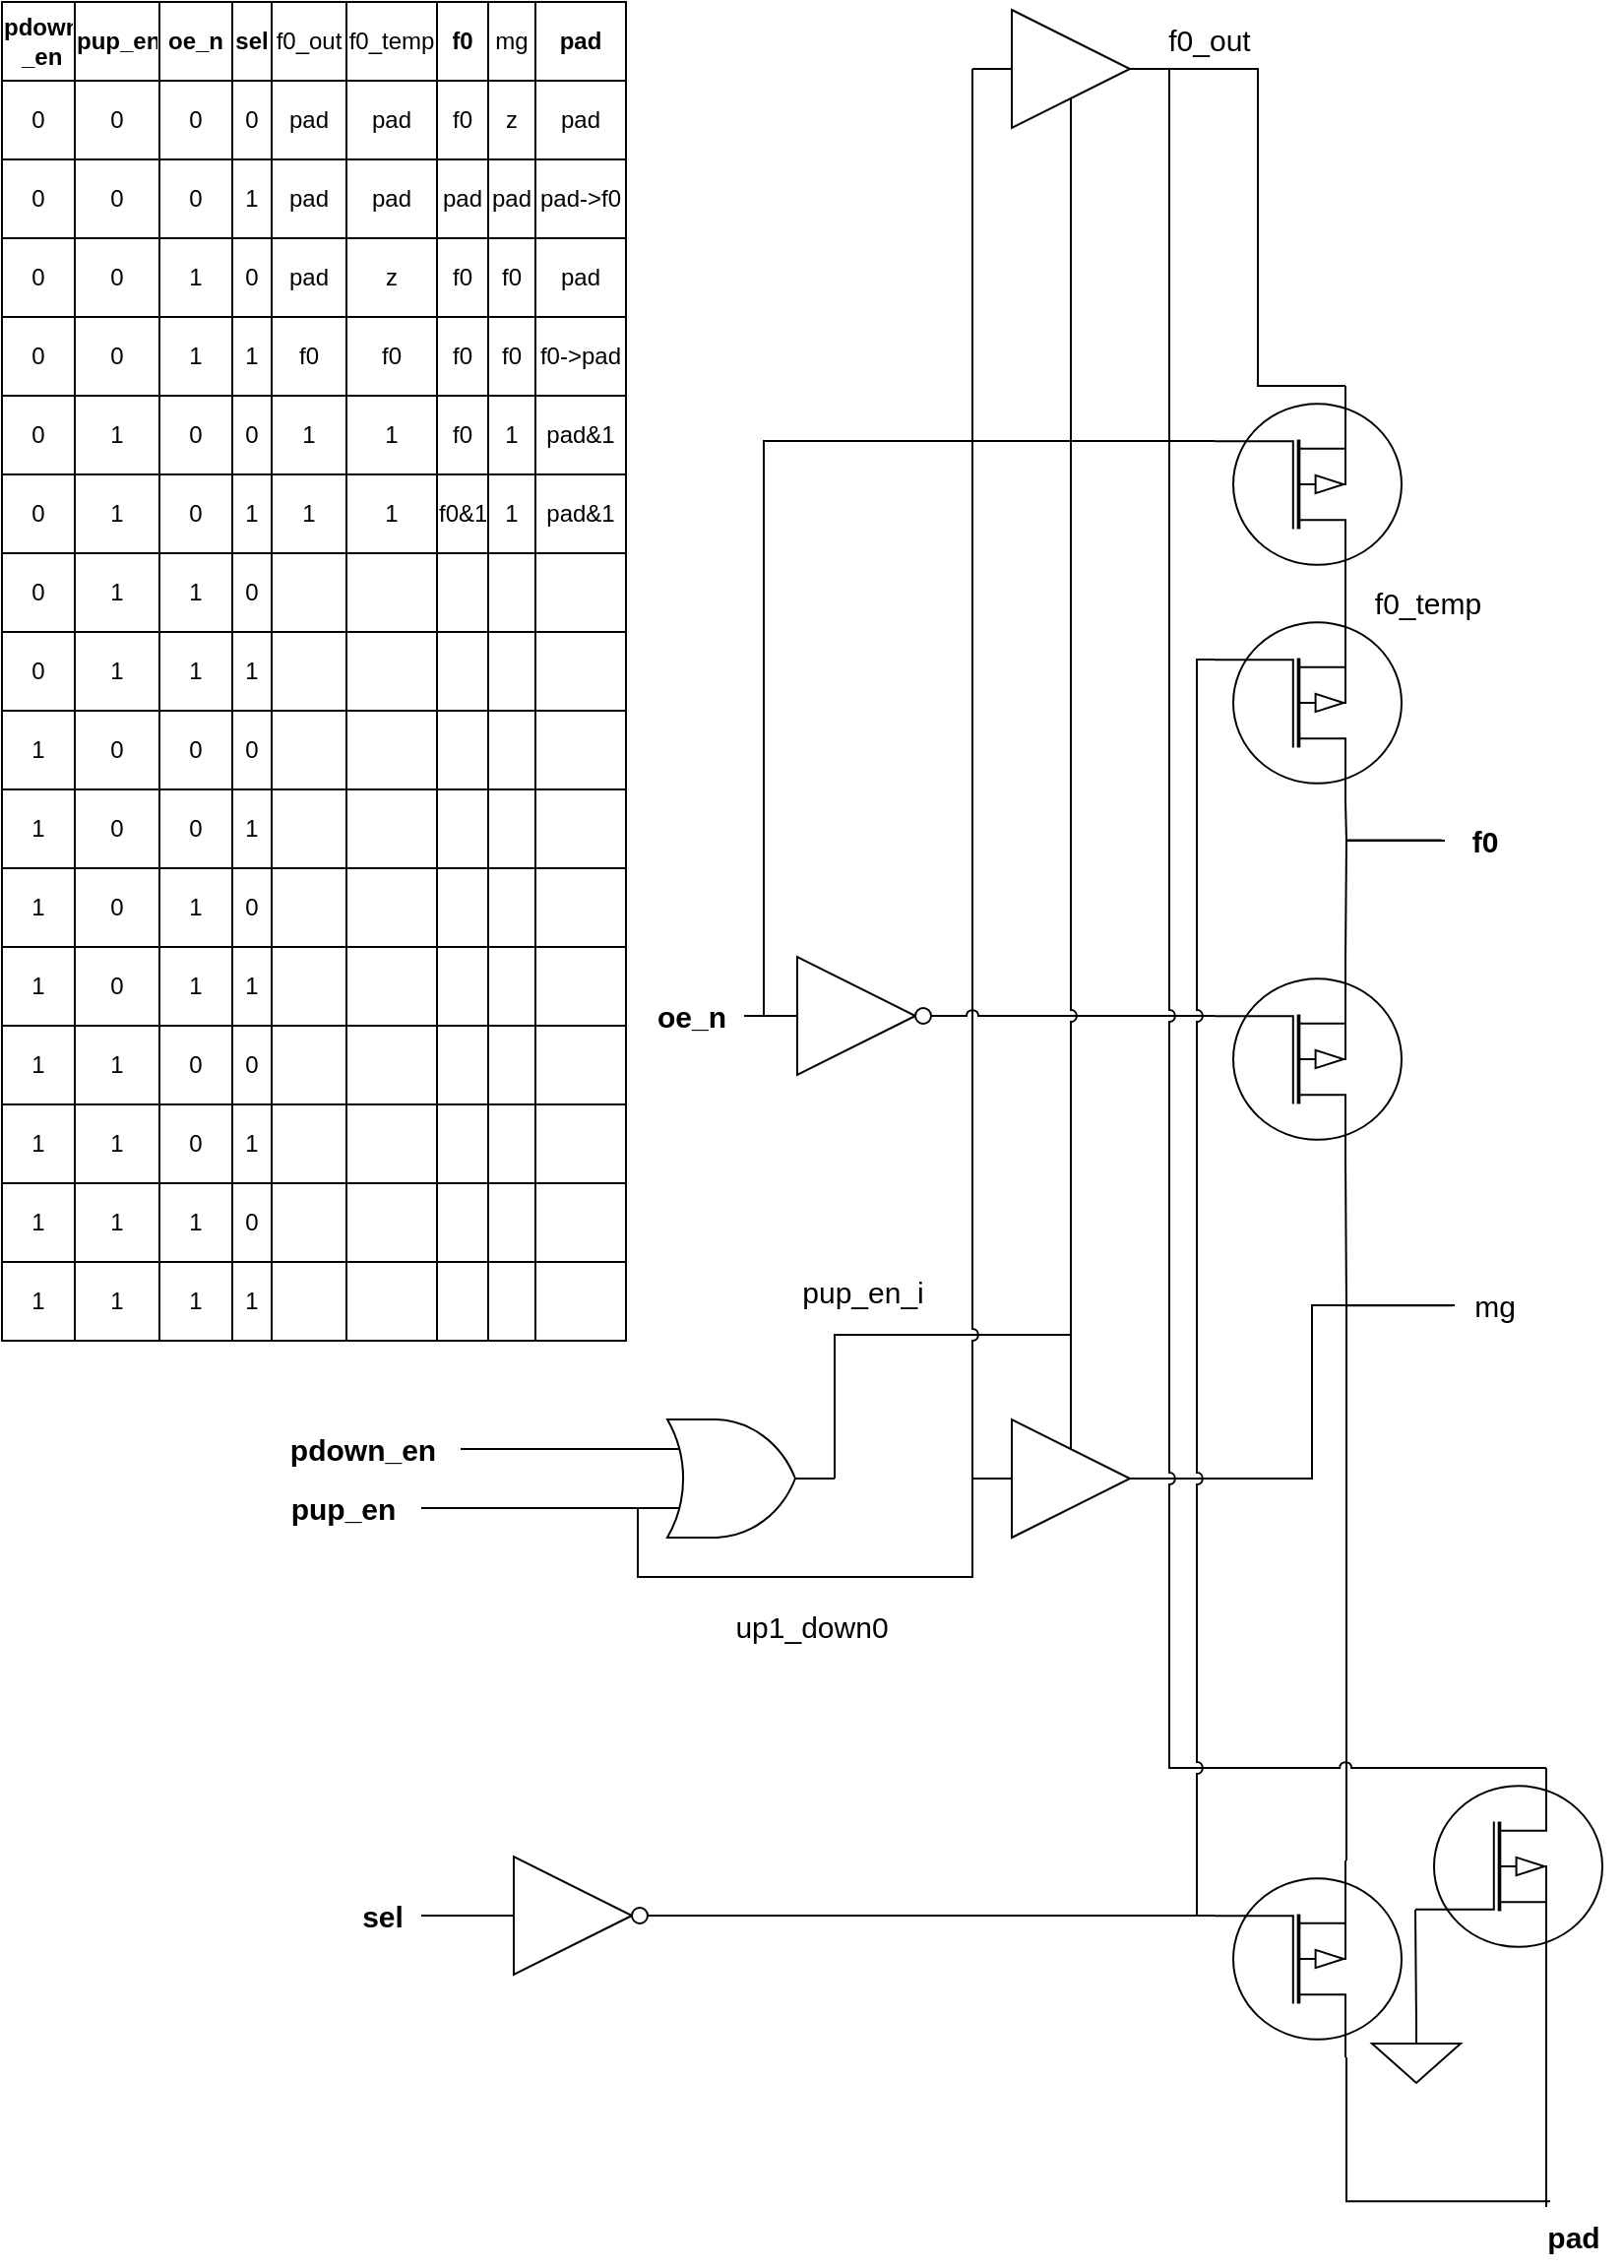 <mxfile version="21.3.7" type="github">
  <diagram name="Page-1" id="8_Ol5ARYPN9jngc-X0_Y">
    <mxGraphModel dx="1165" dy="744" grid="1" gridSize="10" guides="1" tooltips="1" connect="1" arrows="1" fold="1" page="1" pageScale="1" pageWidth="827" pageHeight="1169" math="0" shadow="0">
      <root>
        <mxCell id="0" />
        <mxCell id="1" parent="0" />
        <mxCell id="P5K-hXNA6Evzv9LcCiTs-34" style="edgeStyle=orthogonalEdgeStyle;rounded=0;orthogonalLoop=1;jettySize=auto;html=1;endArrow=none;endFill=0;entryX=1;entryY=0.5;entryDx=0;entryDy=0;entryPerimeter=0;exitX=0.5;exitY=0.75;exitDx=0;exitDy=0;exitPerimeter=0;jumpStyle=arc;" parent="1" source="pU5FQJCuxX4ay9xl84Ui-5" target="P5K-hXNA6Evzv9LcCiTs-2" edge="1">
          <mxGeometry relative="1" as="geometry">
            <mxPoint x="586" y="687" as="targetPoint" />
            <Array as="points">
              <mxPoint x="546" y="687" />
              <mxPoint x="426" y="687" />
            </Array>
            <mxPoint x="546" y="730" as="sourcePoint" />
          </mxGeometry>
        </mxCell>
        <mxCell id="pU5FQJCuxX4ay9xl84Ui-9" style="edgeStyle=elbowEdgeStyle;rounded=0;orthogonalLoop=1;jettySize=auto;html=1;exitX=0;exitY=0.75;exitDx=0;exitDy=0;exitPerimeter=0;entryX=0;entryY=0.5;entryDx=0;entryDy=0;entryPerimeter=0;endArrow=none;endFill=0;" edge="1" parent="1" source="P5K-hXNA6Evzv9LcCiTs-2" target="pU5FQJCuxX4ay9xl84Ui-5">
          <mxGeometry relative="1" as="geometry">
            <Array as="points">
              <mxPoint x="460" y="810" />
            </Array>
          </mxGeometry>
        </mxCell>
        <mxCell id="P5K-hXNA6Evzv9LcCiTs-2" value="" style="verticalLabelPosition=bottom;shadow=0;dashed=0;align=center;html=1;verticalAlign=top;shape=mxgraph.electrical.logic_gates.logic_gate;operation=or;" parent="1" vertex="1">
          <mxGeometry x="326" y="730" width="100" height="60" as="geometry" />
        </mxCell>
        <mxCell id="pU5FQJCuxX4ay9xl84Ui-11" style="edgeStyle=elbowEdgeStyle;rounded=0;orthogonalLoop=1;jettySize=auto;html=1;exitX=0.7;exitY=0;exitDx=0;exitDy=0;exitPerimeter=0;entryX=-0.027;entryY=0.503;entryDx=0;entryDy=0;entryPerimeter=0;endArrow=none;endFill=0;jumpStyle=arc;" edge="1" parent="1" source="P5K-hXNA6Evzv9LcCiTs-5" target="P5K-hXNA6Evzv9LcCiTs-17">
          <mxGeometry relative="1" as="geometry">
            <Array as="points">
              <mxPoint x="686" y="640" />
            </Array>
          </mxGeometry>
        </mxCell>
        <mxCell id="pU5FQJCuxX4ay9xl84Ui-12" style="edgeStyle=elbowEdgeStyle;rounded=0;orthogonalLoop=1;jettySize=auto;html=1;exitX=0.7;exitY=1;exitDx=0;exitDy=0;exitPerimeter=0;jumpStyle=arc;endArrow=none;endFill=0;" edge="1" parent="1" source="P5K-hXNA6Evzv9LcCiTs-5" target="P5K-hXNA6Evzv9LcCiTs-19">
          <mxGeometry relative="1" as="geometry">
            <Array as="points">
              <mxPoint x="686" y="470" />
            </Array>
          </mxGeometry>
        </mxCell>
        <mxCell id="P5K-hXNA6Evzv9LcCiTs-5" value="" style="verticalLabelPosition=bottom;shadow=0;dashed=0;align=center;html=1;verticalAlign=top;shape=mxgraph.electrical.mosfets1.p-channel_mosfet_1;direction=west;portConstraintRotation=0;flipH=1;" parent="1" vertex="1">
          <mxGeometry x="619" y="497" width="95" height="100" as="geometry" />
        </mxCell>
        <mxCell id="P5K-hXNA6Evzv9LcCiTs-11" style="edgeStyle=orthogonalEdgeStyle;rounded=0;orthogonalLoop=1;jettySize=auto;html=1;entryX=0;entryY=0.25;entryDx=0;entryDy=0;entryPerimeter=0;endArrow=none;endFill=0;" parent="1" source="P5K-hXNA6Evzv9LcCiTs-9" target="P5K-hXNA6Evzv9LcCiTs-2" edge="1">
          <mxGeometry relative="1" as="geometry" />
        </mxCell>
        <mxCell id="P5K-hXNA6Evzv9LcCiTs-9" value="pdown_en" style="text;html=1;align=center;verticalAlign=middle;resizable=0;points=[];autosize=1;strokeColor=none;fillColor=none;fontSize=15;fontStyle=1" parent="1" vertex="1">
          <mxGeometry x="136" y="730" width="100" height="30" as="geometry" />
        </mxCell>
        <mxCell id="P5K-hXNA6Evzv9LcCiTs-12" style="edgeStyle=orthogonalEdgeStyle;rounded=0;orthogonalLoop=1;jettySize=auto;html=1;entryX=0;entryY=0.75;entryDx=0;entryDy=0;entryPerimeter=0;endArrow=none;endFill=0;" parent="1" source="P5K-hXNA6Evzv9LcCiTs-10" target="P5K-hXNA6Evzv9LcCiTs-2" edge="1">
          <mxGeometry relative="1" as="geometry" />
        </mxCell>
        <mxCell id="pU5FQJCuxX4ay9xl84Ui-8" style="edgeStyle=elbowEdgeStyle;rounded=0;orthogonalLoop=1;jettySize=auto;html=1;entryX=0;entryY=0.5;entryDx=0;entryDy=0;entryPerimeter=0;exitX=0;exitY=0.75;exitDx=0;exitDy=0;exitPerimeter=0;endArrow=none;endFill=0;jumpStyle=arc;" edge="1" parent="1" source="P5K-hXNA6Evzv9LcCiTs-2" target="pU5FQJCuxX4ay9xl84Ui-4">
          <mxGeometry relative="1" as="geometry">
            <Array as="points">
              <mxPoint x="390" y="810" />
              <mxPoint x="240" y="775" />
              <mxPoint x="450" y="830" />
            </Array>
          </mxGeometry>
        </mxCell>
        <mxCell id="P5K-hXNA6Evzv9LcCiTs-10" value="pup_en" style="text;html=1;align=center;verticalAlign=middle;resizable=0;points=[];autosize=1;strokeColor=none;fillColor=none;fontSize=15;fontStyle=1" parent="1" vertex="1">
          <mxGeometry x="136" y="760" width="80" height="30" as="geometry" />
        </mxCell>
        <mxCell id="P5K-hXNA6Evzv9LcCiTs-64" style="edgeStyle=elbowEdgeStyle;rounded=0;orthogonalLoop=1;jettySize=auto;html=1;entryX=0.7;entryY=1;entryDx=0;entryDy=0;entryPerimeter=0;endArrow=none;endFill=0;" parent="1" source="P5K-hXNA6Evzv9LcCiTs-17" target="P5K-hXNA6Evzv9LcCiTs-46" edge="1">
          <mxGeometry relative="1" as="geometry">
            <Array as="points">
              <mxPoint x="686" y="817" />
            </Array>
          </mxGeometry>
        </mxCell>
        <mxCell id="P5K-hXNA6Evzv9LcCiTs-65" style="edgeStyle=elbowEdgeStyle;rounded=0;orthogonalLoop=1;jettySize=auto;html=1;entryX=1;entryY=0.5;entryDx=0;entryDy=0;endArrow=none;endFill=0;entryPerimeter=0;" parent="1" source="P5K-hXNA6Evzv9LcCiTs-17" target="pU5FQJCuxX4ay9xl84Ui-5" edge="1">
          <mxGeometry relative="1" as="geometry">
            <mxPoint x="596" y="760" as="targetPoint" />
          </mxGeometry>
        </mxCell>
        <mxCell id="P5K-hXNA6Evzv9LcCiTs-17" value="&lt;span style=&quot;font-weight: normal;&quot;&gt;mg&lt;/span&gt;" style="text;html=1;align=center;verticalAlign=middle;resizable=0;points=[];autosize=1;strokeColor=none;fillColor=none;fontSize=15;fontStyle=1" parent="1" vertex="1">
          <mxGeometry x="741" y="657" width="40" height="30" as="geometry" />
        </mxCell>
        <mxCell id="P5K-hXNA6Evzv9LcCiTs-19" value="f0" style="text;html=1;align=center;verticalAlign=middle;resizable=0;points=[];autosize=1;strokeColor=none;fillColor=none;fontSize=15;fontStyle=1" parent="1" vertex="1">
          <mxGeometry x="736" y="421" width="40" height="30" as="geometry" />
        </mxCell>
        <mxCell id="P5K-hXNA6Evzv9LcCiTs-21" value="oe_n" style="text;html=1;align=center;verticalAlign=middle;resizable=0;points=[];autosize=1;strokeColor=none;fillColor=none;fontSize=15;fontStyle=1" parent="1" vertex="1">
          <mxGeometry x="323" y="510" width="60" height="30" as="geometry" />
        </mxCell>
        <mxCell id="P5K-hXNA6Evzv9LcCiTs-24" style="edgeStyle=orthogonalEdgeStyle;rounded=0;orthogonalLoop=1;jettySize=auto;html=1;entryX=0;entryY=0.72;entryDx=0;entryDy=0;entryPerimeter=0;endArrow=none;endFill=0;jumpStyle=arc;" parent="1" source="P5K-hXNA6Evzv9LcCiTs-22" target="P5K-hXNA6Evzv9LcCiTs-5" edge="1">
          <mxGeometry relative="1" as="geometry" />
        </mxCell>
        <mxCell id="pU5FQJCuxX4ay9xl84Ui-19" style="edgeStyle=elbowEdgeStyle;rounded=0;orthogonalLoop=1;jettySize=auto;html=1;exitX=0;exitY=0.5;exitDx=0;exitDy=0;exitPerimeter=0;entryX=0.95;entryY=0.5;entryDx=0;entryDy=0;entryPerimeter=0;endArrow=none;endFill=0;" edge="1" parent="1" source="P5K-hXNA6Evzv9LcCiTs-22" target="P5K-hXNA6Evzv9LcCiTs-21">
          <mxGeometry relative="1" as="geometry" />
        </mxCell>
        <mxCell id="P5K-hXNA6Evzv9LcCiTs-22" value="" style="verticalLabelPosition=bottom;shadow=0;dashed=0;align=center;html=1;verticalAlign=top;shape=mxgraph.electrical.logic_gates.inverter_2" parent="1" vertex="1">
          <mxGeometry x="390" y="495" width="100" height="60" as="geometry" />
        </mxCell>
        <mxCell id="P5K-hXNA6Evzv9LcCiTs-28" value="&lt;span style=&quot;font-weight: normal;&quot;&gt;up1_down0&lt;/span&gt;" style="text;html=1;align=center;verticalAlign=middle;resizable=0;points=[];autosize=1;strokeColor=none;fillColor=none;fontSize=15;fontStyle=1" parent="1" vertex="1">
          <mxGeometry x="364" y="820" width="100" height="30" as="geometry" />
        </mxCell>
        <mxCell id="P5K-hXNA6Evzv9LcCiTs-36" value="&lt;span style=&quot;font-weight: normal;&quot;&gt;pup_en_i&lt;/span&gt;" style="text;html=1;align=center;verticalAlign=middle;resizable=0;points=[];autosize=1;strokeColor=none;fillColor=none;fontSize=15;fontStyle=1" parent="1" vertex="1">
          <mxGeometry x="395" y="650" width="90" height="30" as="geometry" />
        </mxCell>
        <mxCell id="P5K-hXNA6Evzv9LcCiTs-46" value="" style="verticalLabelPosition=bottom;shadow=0;dashed=0;align=center;html=1;verticalAlign=top;shape=mxgraph.electrical.mosfets1.p-channel_mosfet_1;direction=west;portConstraintRotation=0;flipH=1;" parent="1" vertex="1">
          <mxGeometry x="619" y="954" width="95" height="100" as="geometry" />
        </mxCell>
        <mxCell id="P5K-hXNA6Evzv9LcCiTs-50" style="edgeStyle=orthogonalEdgeStyle;rounded=0;orthogonalLoop=1;jettySize=auto;html=1;entryX=0;entryY=0.5;entryDx=0;entryDy=0;entryPerimeter=0;endArrow=none;endFill=0;" parent="1" source="P5K-hXNA6Evzv9LcCiTs-51" target="P5K-hXNA6Evzv9LcCiTs-53" edge="1">
          <mxGeometry relative="1" as="geometry" />
        </mxCell>
        <mxCell id="P5K-hXNA6Evzv9LcCiTs-51" value="sel" style="text;html=1;align=center;verticalAlign=middle;resizable=0;points=[];autosize=1;strokeColor=none;fillColor=none;fontSize=15;fontStyle=1" parent="1" vertex="1">
          <mxGeometry x="176" y="967" width="40" height="30" as="geometry" />
        </mxCell>
        <mxCell id="P5K-hXNA6Evzv9LcCiTs-52" style="edgeStyle=orthogonalEdgeStyle;rounded=0;orthogonalLoop=1;jettySize=auto;html=1;entryX=0;entryY=0.72;entryDx=0;entryDy=0;entryPerimeter=0;endArrow=none;endFill=0;jumpStyle=arc;" parent="1" source="P5K-hXNA6Evzv9LcCiTs-53" target="P5K-hXNA6Evzv9LcCiTs-46" edge="1">
          <mxGeometry relative="1" as="geometry" />
        </mxCell>
        <mxCell id="P5K-hXNA6Evzv9LcCiTs-53" value="" style="verticalLabelPosition=bottom;shadow=0;dashed=0;align=center;html=1;verticalAlign=top;shape=mxgraph.electrical.logic_gates.inverter_2" parent="1" vertex="1">
          <mxGeometry x="246" y="952" width="100" height="60" as="geometry" />
        </mxCell>
        <mxCell id="P5K-hXNA6Evzv9LcCiTs-220" style="edgeStyle=elbowEdgeStyle;rounded=0;orthogonalLoop=1;jettySize=auto;html=1;entryX=0.7;entryY=1;entryDx=0;entryDy=0;entryPerimeter=0;endArrow=none;endFill=0;" parent="1" source="P5K-hXNA6Evzv9LcCiTs-58" target="P5K-hXNA6Evzv9LcCiTs-71" edge="1">
          <mxGeometry relative="1" as="geometry" />
        </mxCell>
        <mxCell id="P5K-hXNA6Evzv9LcCiTs-221" style="edgeStyle=elbowEdgeStyle;rounded=0;orthogonalLoop=1;jettySize=auto;html=1;entryX=0.7;entryY=0;entryDx=0;entryDy=0;entryPerimeter=0;endArrow=none;endFill=0;exitX=0.27;exitY=-0.094;exitDx=0;exitDy=0;exitPerimeter=0;" parent="1" source="P5K-hXNA6Evzv9LcCiTs-58" target="P5K-hXNA6Evzv9LcCiTs-46" edge="1">
          <mxGeometry relative="1" as="geometry">
            <Array as="points">
              <mxPoint x="686" y="1100" />
            </Array>
          </mxGeometry>
        </mxCell>
        <mxCell id="P5K-hXNA6Evzv9LcCiTs-58" value="pad" style="text;html=1;align=center;verticalAlign=middle;resizable=0;points=[];autosize=1;strokeColor=none;fillColor=none;fontSize=15;fontStyle=1" parent="1" vertex="1">
          <mxGeometry x="776" y="1130" width="50" height="30" as="geometry" />
        </mxCell>
        <mxCell id="P5K-hXNA6Evzv9LcCiTs-68" style="edgeStyle=elbowEdgeStyle;rounded=0;orthogonalLoop=1;jettySize=auto;html=1;endArrow=none;endFill=0;jumpStyle=arc;exitX=0.5;exitY=0.75;exitDx=0;exitDy=0;exitPerimeter=0;" parent="1" source="pU5FQJCuxX4ay9xl84Ui-4" edge="1">
          <mxGeometry relative="1" as="geometry">
            <mxPoint x="546" y="687" as="targetPoint" />
            <mxPoint x="546" y="74" as="sourcePoint" />
          </mxGeometry>
        </mxCell>
        <mxCell id="P5K-hXNA6Evzv9LcCiTs-75" style="edgeStyle=elbowEdgeStyle;rounded=0;orthogonalLoop=1;jettySize=auto;html=1;entryX=0.7;entryY=0;entryDx=0;entryDy=0;entryPerimeter=0;jumpStyle=arc;endArrow=none;endFill=0;exitX=1;exitY=0.5;exitDx=0;exitDy=0;exitPerimeter=0;" parent="1" source="pU5FQJCuxX4ay9xl84Ui-4" target="P5K-hXNA6Evzv9LcCiTs-71" edge="1">
          <mxGeometry relative="1" as="geometry">
            <Array as="points">
              <mxPoint x="596" y="480" />
            </Array>
            <mxPoint x="596" y="44" as="sourcePoint" />
          </mxGeometry>
        </mxCell>
        <mxCell id="P5K-hXNA6Evzv9LcCiTs-70" value="f0_out" style="text;html=1;align=center;verticalAlign=middle;resizable=0;points=[];autosize=1;strokeColor=none;fillColor=none;fontSize=15;" parent="1" vertex="1">
          <mxGeometry x="581" y="14" width="70" height="30" as="geometry" />
        </mxCell>
        <mxCell id="pU5FQJCuxX4ay9xl84Ui-13" style="edgeStyle=elbowEdgeStyle;rounded=0;orthogonalLoop=1;jettySize=auto;html=1;exitX=0;exitY=0.72;exitDx=0;exitDy=0;exitPerimeter=0;entryX=0.5;entryY=0;entryDx=0;entryDy=0;entryPerimeter=0;jumpStyle=arc;endArrow=none;endFill=0;" edge="1" parent="1" source="P5K-hXNA6Evzv9LcCiTs-71" target="P5K-hXNA6Evzv9LcCiTs-72">
          <mxGeometry relative="1" as="geometry" />
        </mxCell>
        <mxCell id="P5K-hXNA6Evzv9LcCiTs-71" value="" style="verticalLabelPosition=bottom;shadow=0;dashed=0;align=center;html=1;verticalAlign=top;shape=mxgraph.electrical.mosfets1.p-channel_mosfet_1;" parent="1" vertex="1">
          <mxGeometry x="721" y="907" width="95" height="100" as="geometry" />
        </mxCell>
        <mxCell id="P5K-hXNA6Evzv9LcCiTs-72" value="" style="pointerEvents=1;verticalLabelPosition=bottom;shadow=0;dashed=0;align=center;html=1;verticalAlign=top;shape=mxgraph.electrical.signal_sources.signal_ground;" parent="1" vertex="1">
          <mxGeometry x="699" y="1037" width="45" height="30" as="geometry" />
        </mxCell>
        <mxCell id="P5K-hXNA6Evzv9LcCiTs-80" style="edgeStyle=elbowEdgeStyle;rounded=0;orthogonalLoop=1;jettySize=auto;html=1;exitX=0.7;exitY=0;exitDx=0;exitDy=0;exitPerimeter=0;entryX=0.7;entryY=1;entryDx=0;entryDy=0;entryPerimeter=0;endArrow=none;endFill=0;" parent="1" source="P5K-hXNA6Evzv9LcCiTs-76" target="P5K-hXNA6Evzv9LcCiTs-79" edge="1">
          <mxGeometry relative="1" as="geometry" />
        </mxCell>
        <mxCell id="pU5FQJCuxX4ay9xl84Ui-15" style="edgeStyle=elbowEdgeStyle;rounded=0;orthogonalLoop=1;jettySize=auto;html=1;exitX=0.7;exitY=1;exitDx=0;exitDy=0;exitPerimeter=0;entryX=1;entryY=0.5;entryDx=0;entryDy=0;entryPerimeter=0;jumpStyle=none;endArrow=none;endFill=0;" edge="1" parent="1" source="P5K-hXNA6Evzv9LcCiTs-76" target="pU5FQJCuxX4ay9xl84Ui-4">
          <mxGeometry relative="1" as="geometry" />
        </mxCell>
        <mxCell id="pU5FQJCuxX4ay9xl84Ui-16" style="edgeStyle=elbowEdgeStyle;rounded=0;orthogonalLoop=1;jettySize=auto;html=1;exitX=0;exitY=0.72;exitDx=0;exitDy=0;exitPerimeter=0;entryX=0;entryY=0.5;entryDx=0;entryDy=0;entryPerimeter=0;endArrow=none;endFill=0;" edge="1" parent="1" source="P5K-hXNA6Evzv9LcCiTs-76" target="P5K-hXNA6Evzv9LcCiTs-22">
          <mxGeometry relative="1" as="geometry">
            <Array as="points">
              <mxPoint x="390" y="380" />
            </Array>
          </mxGeometry>
        </mxCell>
        <mxCell id="P5K-hXNA6Evzv9LcCiTs-76" value="" style="verticalLabelPosition=bottom;shadow=0;dashed=0;align=center;html=1;verticalAlign=top;shape=mxgraph.electrical.mosfets1.p-channel_mosfet_1;direction=west;portConstraintRotation=0;flipH=1;" parent="1" vertex="1">
          <mxGeometry x="619" y="205" width="95" height="100" as="geometry" />
        </mxCell>
        <mxCell id="P5K-hXNA6Evzv9LcCiTs-81" style="edgeStyle=elbowEdgeStyle;rounded=0;orthogonalLoop=1;jettySize=auto;html=1;exitX=0.7;exitY=0;exitDx=0;exitDy=0;exitPerimeter=0;endArrow=none;endFill=0;entryX=-0.038;entryY=0.491;entryDx=0;entryDy=0;entryPerimeter=0;jumpStyle=arc;" parent="1" source="P5K-hXNA6Evzv9LcCiTs-79" edge="1" target="P5K-hXNA6Evzv9LcCiTs-19">
          <mxGeometry relative="1" as="geometry">
            <mxPoint x="710" y="450" as="targetPoint" />
            <Array as="points">
              <mxPoint x="686" y="430" />
            </Array>
          </mxGeometry>
        </mxCell>
        <mxCell id="pU5FQJCuxX4ay9xl84Ui-10" style="edgeStyle=elbowEdgeStyle;rounded=0;orthogonalLoop=1;jettySize=auto;html=1;exitX=0;exitY=0.72;exitDx=0;exitDy=0;exitPerimeter=0;entryX=0;entryY=0.72;entryDx=0;entryDy=0;entryPerimeter=0;endArrow=none;endFill=0;jumpStyle=arc;" edge="1" parent="1" source="P5K-hXNA6Evzv9LcCiTs-79" target="P5K-hXNA6Evzv9LcCiTs-46">
          <mxGeometry relative="1" as="geometry">
            <Array as="points">
              <mxPoint x="610" y="470" />
              <mxPoint x="619" y="670" />
            </Array>
          </mxGeometry>
        </mxCell>
        <mxCell id="P5K-hXNA6Evzv9LcCiTs-79" value="" style="verticalLabelPosition=bottom;shadow=0;dashed=0;align=center;html=1;verticalAlign=top;shape=mxgraph.electrical.mosfets1.p-channel_mosfet_1;direction=west;portConstraintRotation=0;flipH=1;" parent="1" vertex="1">
          <mxGeometry x="619" y="316" width="95" height="100" as="geometry" />
        </mxCell>
        <mxCell id="P5K-hXNA6Evzv9LcCiTs-84" value="f0_temp" style="text;html=1;align=center;verticalAlign=middle;resizable=0;points=[];autosize=1;strokeColor=none;fillColor=none;fontSize=15;" parent="1" vertex="1">
          <mxGeometry x="686.5" y="300" width="80" height="30" as="geometry" />
        </mxCell>
        <mxCell id="P5K-hXNA6Evzv9LcCiTs-85" value="" style="shape=table;startSize=0;container=1;collapsible=0;childLayout=tableLayout;" parent="1" vertex="1">
          <mxGeometry x="3" y="10" width="317" height="680" as="geometry" />
        </mxCell>
        <mxCell id="P5K-hXNA6Evzv9LcCiTs-115" style="shape=tableRow;horizontal=0;startSize=0;swimlaneHead=0;swimlaneBody=0;strokeColor=inherit;top=0;left=0;bottom=0;right=0;collapsible=0;dropTarget=0;fillColor=none;points=[[0,0.5],[1,0.5]];portConstraint=eastwest;" parent="P5K-hXNA6Evzv9LcCiTs-85" vertex="1">
          <mxGeometry width="317" height="40" as="geometry" />
        </mxCell>
        <mxCell id="P5K-hXNA6Evzv9LcCiTs-116" value="&lt;b&gt;pdown&lt;br&gt;_en&lt;/b&gt;" style="shape=partialRectangle;html=1;whiteSpace=wrap;connectable=0;strokeColor=inherit;overflow=hidden;fillColor=none;top=0;left=0;bottom=0;right=0;pointerEvents=1;" parent="P5K-hXNA6Evzv9LcCiTs-115" vertex="1">
          <mxGeometry width="37" height="40" as="geometry">
            <mxRectangle width="37" height="40" as="alternateBounds" />
          </mxGeometry>
        </mxCell>
        <mxCell id="P5K-hXNA6Evzv9LcCiTs-118" value="&lt;b&gt;pup_en&lt;/b&gt;" style="shape=partialRectangle;html=1;whiteSpace=wrap;connectable=0;strokeColor=inherit;overflow=hidden;fillColor=none;top=0;left=0;bottom=0;right=0;pointerEvents=1;" parent="P5K-hXNA6Evzv9LcCiTs-115" vertex="1">
          <mxGeometry x="37" width="43" height="40" as="geometry">
            <mxRectangle width="43" height="40" as="alternateBounds" />
          </mxGeometry>
        </mxCell>
        <mxCell id="P5K-hXNA6Evzv9LcCiTs-119" value="&lt;b&gt;oe_n&lt;/b&gt;" style="shape=partialRectangle;html=1;whiteSpace=wrap;connectable=0;strokeColor=inherit;overflow=hidden;fillColor=none;top=0;left=0;bottom=0;right=0;pointerEvents=1;" parent="P5K-hXNA6Evzv9LcCiTs-115" vertex="1">
          <mxGeometry x="80" width="37" height="40" as="geometry">
            <mxRectangle width="37" height="40" as="alternateBounds" />
          </mxGeometry>
        </mxCell>
        <mxCell id="P5K-hXNA6Evzv9LcCiTs-120" value="&lt;b&gt;sel&lt;/b&gt;" style="shape=partialRectangle;html=1;whiteSpace=wrap;connectable=0;strokeColor=inherit;overflow=hidden;fillColor=none;top=0;left=0;bottom=0;right=0;pointerEvents=1;" parent="P5K-hXNA6Evzv9LcCiTs-115" vertex="1">
          <mxGeometry x="117" width="20" height="40" as="geometry">
            <mxRectangle width="20" height="40" as="alternateBounds" />
          </mxGeometry>
        </mxCell>
        <mxCell id="P5K-hXNA6Evzv9LcCiTs-126" value="f0_out" style="shape=partialRectangle;html=1;whiteSpace=wrap;connectable=0;strokeColor=inherit;overflow=hidden;fillColor=none;top=0;left=0;bottom=0;right=0;pointerEvents=1;" parent="P5K-hXNA6Evzv9LcCiTs-115" vertex="1">
          <mxGeometry x="137" width="38" height="40" as="geometry">
            <mxRectangle width="38" height="40" as="alternateBounds" />
          </mxGeometry>
        </mxCell>
        <mxCell id="P5K-hXNA6Evzv9LcCiTs-131" value="f0_temp" style="shape=partialRectangle;html=1;whiteSpace=wrap;connectable=0;strokeColor=inherit;overflow=hidden;fillColor=none;top=0;left=0;bottom=0;right=0;pointerEvents=1;" parent="P5K-hXNA6Evzv9LcCiTs-115" vertex="1">
          <mxGeometry x="175" width="46" height="40" as="geometry">
            <mxRectangle width="46" height="40" as="alternateBounds" />
          </mxGeometry>
        </mxCell>
        <mxCell id="P5K-hXNA6Evzv9LcCiTs-222" value="&lt;b&gt;f0&lt;/b&gt;" style="shape=partialRectangle;html=1;whiteSpace=wrap;connectable=0;strokeColor=inherit;overflow=hidden;fillColor=none;top=0;left=0;bottom=0;right=0;pointerEvents=1;" parent="P5K-hXNA6Evzv9LcCiTs-115" vertex="1">
          <mxGeometry x="221" width="26" height="40" as="geometry">
            <mxRectangle width="26" height="40" as="alternateBounds" />
          </mxGeometry>
        </mxCell>
        <mxCell id="P5K-hXNA6Evzv9LcCiTs-239" value="mg" style="shape=partialRectangle;html=1;whiteSpace=wrap;connectable=0;strokeColor=inherit;overflow=hidden;fillColor=none;top=0;left=0;bottom=0;right=0;pointerEvents=1;" parent="P5K-hXNA6Evzv9LcCiTs-115" vertex="1">
          <mxGeometry x="247" width="24" height="40" as="geometry">
            <mxRectangle width="24" height="40" as="alternateBounds" />
          </mxGeometry>
        </mxCell>
        <mxCell id="P5K-hXNA6Evzv9LcCiTs-256" value="&lt;b&gt;pad&lt;/b&gt;" style="shape=partialRectangle;html=1;whiteSpace=wrap;connectable=0;strokeColor=inherit;overflow=hidden;fillColor=none;top=0;left=0;bottom=0;right=0;pointerEvents=1;" parent="P5K-hXNA6Evzv9LcCiTs-115" vertex="1">
          <mxGeometry x="271" width="46" height="40" as="geometry">
            <mxRectangle width="46" height="40" as="alternateBounds" />
          </mxGeometry>
        </mxCell>
        <mxCell id="P5K-hXNA6Evzv9LcCiTs-86" value="" style="shape=tableRow;horizontal=0;startSize=0;swimlaneHead=0;swimlaneBody=0;strokeColor=inherit;top=0;left=0;bottom=0;right=0;collapsible=0;dropTarget=0;fillColor=none;points=[[0,0.5],[1,0.5]];portConstraint=eastwest;" parent="P5K-hXNA6Evzv9LcCiTs-85" vertex="1">
          <mxGeometry y="40" width="317" height="40" as="geometry" />
        </mxCell>
        <mxCell id="P5K-hXNA6Evzv9LcCiTs-87" value="0" style="shape=partialRectangle;html=1;whiteSpace=wrap;connectable=0;strokeColor=inherit;overflow=hidden;fillColor=none;top=0;left=0;bottom=0;right=0;pointerEvents=1;" parent="P5K-hXNA6Evzv9LcCiTs-86" vertex="1">
          <mxGeometry width="37" height="40" as="geometry">
            <mxRectangle width="37" height="40" as="alternateBounds" />
          </mxGeometry>
        </mxCell>
        <mxCell id="P5K-hXNA6Evzv9LcCiTs-89" value="0" style="shape=partialRectangle;html=1;whiteSpace=wrap;connectable=0;strokeColor=inherit;overflow=hidden;fillColor=none;top=0;left=0;bottom=0;right=0;pointerEvents=1;" parent="P5K-hXNA6Evzv9LcCiTs-86" vertex="1">
          <mxGeometry x="37" width="43" height="40" as="geometry">
            <mxRectangle width="43" height="40" as="alternateBounds" />
          </mxGeometry>
        </mxCell>
        <mxCell id="P5K-hXNA6Evzv9LcCiTs-90" value="0" style="shape=partialRectangle;html=1;whiteSpace=wrap;connectable=0;strokeColor=inherit;overflow=hidden;fillColor=none;top=0;left=0;bottom=0;right=0;pointerEvents=1;" parent="P5K-hXNA6Evzv9LcCiTs-86" vertex="1">
          <mxGeometry x="80" width="37" height="40" as="geometry">
            <mxRectangle width="37" height="40" as="alternateBounds" />
          </mxGeometry>
        </mxCell>
        <mxCell id="P5K-hXNA6Evzv9LcCiTs-121" value="0" style="shape=partialRectangle;html=1;whiteSpace=wrap;connectable=0;strokeColor=inherit;overflow=hidden;fillColor=none;top=0;left=0;bottom=0;right=0;pointerEvents=1;" parent="P5K-hXNA6Evzv9LcCiTs-86" vertex="1">
          <mxGeometry x="117" width="20" height="40" as="geometry">
            <mxRectangle width="20" height="40" as="alternateBounds" />
          </mxGeometry>
        </mxCell>
        <mxCell id="P5K-hXNA6Evzv9LcCiTs-127" value="pad" style="shape=partialRectangle;html=1;whiteSpace=wrap;connectable=0;strokeColor=inherit;overflow=hidden;fillColor=none;top=0;left=0;bottom=0;right=0;pointerEvents=1;" parent="P5K-hXNA6Evzv9LcCiTs-86" vertex="1">
          <mxGeometry x="137" width="38" height="40" as="geometry">
            <mxRectangle width="38" height="40" as="alternateBounds" />
          </mxGeometry>
        </mxCell>
        <mxCell id="P5K-hXNA6Evzv9LcCiTs-132" value="pad" style="shape=partialRectangle;html=1;whiteSpace=wrap;connectable=0;strokeColor=inherit;overflow=hidden;fillColor=none;top=0;left=0;bottom=0;right=0;pointerEvents=1;" parent="P5K-hXNA6Evzv9LcCiTs-86" vertex="1">
          <mxGeometry x="175" width="46" height="40" as="geometry">
            <mxRectangle width="46" height="40" as="alternateBounds" />
          </mxGeometry>
        </mxCell>
        <mxCell id="P5K-hXNA6Evzv9LcCiTs-223" value="f0" style="shape=partialRectangle;html=1;whiteSpace=wrap;connectable=0;strokeColor=inherit;overflow=hidden;fillColor=none;top=0;left=0;bottom=0;right=0;pointerEvents=1;" parent="P5K-hXNA6Evzv9LcCiTs-86" vertex="1">
          <mxGeometry x="221" width="26" height="40" as="geometry">
            <mxRectangle width="26" height="40" as="alternateBounds" />
          </mxGeometry>
        </mxCell>
        <mxCell id="P5K-hXNA6Evzv9LcCiTs-240" value="z" style="shape=partialRectangle;html=1;whiteSpace=wrap;connectable=0;strokeColor=inherit;overflow=hidden;fillColor=none;top=0;left=0;bottom=0;right=0;pointerEvents=1;" parent="P5K-hXNA6Evzv9LcCiTs-86" vertex="1">
          <mxGeometry x="247" width="24" height="40" as="geometry">
            <mxRectangle width="24" height="40" as="alternateBounds" />
          </mxGeometry>
        </mxCell>
        <mxCell id="P5K-hXNA6Evzv9LcCiTs-257" value="pad" style="shape=partialRectangle;html=1;whiteSpace=wrap;connectable=0;strokeColor=inherit;overflow=hidden;fillColor=none;top=0;left=0;bottom=0;right=0;pointerEvents=1;" parent="P5K-hXNA6Evzv9LcCiTs-86" vertex="1">
          <mxGeometry x="271" width="46" height="40" as="geometry">
            <mxRectangle width="46" height="40" as="alternateBounds" />
          </mxGeometry>
        </mxCell>
        <mxCell id="P5K-hXNA6Evzv9LcCiTs-91" value="" style="shape=tableRow;horizontal=0;startSize=0;swimlaneHead=0;swimlaneBody=0;strokeColor=inherit;top=0;left=0;bottom=0;right=0;collapsible=0;dropTarget=0;fillColor=none;points=[[0,0.5],[1,0.5]];portConstraint=eastwest;" parent="P5K-hXNA6Evzv9LcCiTs-85" vertex="1">
          <mxGeometry y="80" width="317" height="40" as="geometry" />
        </mxCell>
        <mxCell id="P5K-hXNA6Evzv9LcCiTs-92" value="0" style="shape=partialRectangle;html=1;whiteSpace=wrap;connectable=0;strokeColor=inherit;overflow=hidden;fillColor=none;top=0;left=0;bottom=0;right=0;pointerEvents=1;" parent="P5K-hXNA6Evzv9LcCiTs-91" vertex="1">
          <mxGeometry width="37" height="40" as="geometry">
            <mxRectangle width="37" height="40" as="alternateBounds" />
          </mxGeometry>
        </mxCell>
        <mxCell id="P5K-hXNA6Evzv9LcCiTs-94" value="0" style="shape=partialRectangle;html=1;whiteSpace=wrap;connectable=0;strokeColor=inherit;overflow=hidden;fillColor=none;top=0;left=0;bottom=0;right=0;pointerEvents=1;" parent="P5K-hXNA6Evzv9LcCiTs-91" vertex="1">
          <mxGeometry x="37" width="43" height="40" as="geometry">
            <mxRectangle width="43" height="40" as="alternateBounds" />
          </mxGeometry>
        </mxCell>
        <mxCell id="P5K-hXNA6Evzv9LcCiTs-95" value="0" style="shape=partialRectangle;html=1;whiteSpace=wrap;connectable=0;strokeColor=inherit;overflow=hidden;fillColor=none;top=0;left=0;bottom=0;right=0;pointerEvents=1;" parent="P5K-hXNA6Evzv9LcCiTs-91" vertex="1">
          <mxGeometry x="80" width="37" height="40" as="geometry">
            <mxRectangle width="37" height="40" as="alternateBounds" />
          </mxGeometry>
        </mxCell>
        <mxCell id="P5K-hXNA6Evzv9LcCiTs-122" value="1" style="shape=partialRectangle;html=1;whiteSpace=wrap;connectable=0;strokeColor=inherit;overflow=hidden;fillColor=none;top=0;left=0;bottom=0;right=0;pointerEvents=1;" parent="P5K-hXNA6Evzv9LcCiTs-91" vertex="1">
          <mxGeometry x="117" width="20" height="40" as="geometry">
            <mxRectangle width="20" height="40" as="alternateBounds" />
          </mxGeometry>
        </mxCell>
        <mxCell id="P5K-hXNA6Evzv9LcCiTs-128" value="pad" style="shape=partialRectangle;html=1;whiteSpace=wrap;connectable=0;strokeColor=inherit;overflow=hidden;fillColor=none;top=0;left=0;bottom=0;right=0;pointerEvents=1;" parent="P5K-hXNA6Evzv9LcCiTs-91" vertex="1">
          <mxGeometry x="137" width="38" height="40" as="geometry">
            <mxRectangle width="38" height="40" as="alternateBounds" />
          </mxGeometry>
        </mxCell>
        <mxCell id="P5K-hXNA6Evzv9LcCiTs-133" value="pad" style="shape=partialRectangle;html=1;whiteSpace=wrap;connectable=0;strokeColor=inherit;overflow=hidden;fillColor=none;top=0;left=0;bottom=0;right=0;pointerEvents=1;" parent="P5K-hXNA6Evzv9LcCiTs-91" vertex="1">
          <mxGeometry x="175" width="46" height="40" as="geometry">
            <mxRectangle width="46" height="40" as="alternateBounds" />
          </mxGeometry>
        </mxCell>
        <mxCell id="P5K-hXNA6Evzv9LcCiTs-224" value="pad" style="shape=partialRectangle;html=1;whiteSpace=wrap;connectable=0;strokeColor=inherit;overflow=hidden;fillColor=none;top=0;left=0;bottom=0;right=0;pointerEvents=1;" parent="P5K-hXNA6Evzv9LcCiTs-91" vertex="1">
          <mxGeometry x="221" width="26" height="40" as="geometry">
            <mxRectangle width="26" height="40" as="alternateBounds" />
          </mxGeometry>
        </mxCell>
        <mxCell id="P5K-hXNA6Evzv9LcCiTs-241" value="pad" style="shape=partialRectangle;html=1;whiteSpace=wrap;connectable=0;strokeColor=inherit;overflow=hidden;fillColor=none;top=0;left=0;bottom=0;right=0;pointerEvents=1;" parent="P5K-hXNA6Evzv9LcCiTs-91" vertex="1">
          <mxGeometry x="247" width="24" height="40" as="geometry">
            <mxRectangle width="24" height="40" as="alternateBounds" />
          </mxGeometry>
        </mxCell>
        <mxCell id="P5K-hXNA6Evzv9LcCiTs-258" value="pad-&amp;gt;f0" style="shape=partialRectangle;html=1;whiteSpace=wrap;connectable=0;strokeColor=inherit;overflow=hidden;fillColor=none;top=0;left=0;bottom=0;right=0;pointerEvents=1;" parent="P5K-hXNA6Evzv9LcCiTs-91" vertex="1">
          <mxGeometry x="271" width="46" height="40" as="geometry">
            <mxRectangle width="46" height="40" as="alternateBounds" />
          </mxGeometry>
        </mxCell>
        <mxCell id="P5K-hXNA6Evzv9LcCiTs-96" value="" style="shape=tableRow;horizontal=0;startSize=0;swimlaneHead=0;swimlaneBody=0;strokeColor=inherit;top=0;left=0;bottom=0;right=0;collapsible=0;dropTarget=0;fillColor=none;points=[[0,0.5],[1,0.5]];portConstraint=eastwest;" parent="P5K-hXNA6Evzv9LcCiTs-85" vertex="1">
          <mxGeometry y="120" width="317" height="40" as="geometry" />
        </mxCell>
        <mxCell id="P5K-hXNA6Evzv9LcCiTs-97" value="0" style="shape=partialRectangle;html=1;whiteSpace=wrap;connectable=0;strokeColor=inherit;overflow=hidden;fillColor=none;top=0;left=0;bottom=0;right=0;pointerEvents=1;" parent="P5K-hXNA6Evzv9LcCiTs-96" vertex="1">
          <mxGeometry width="37" height="40" as="geometry">
            <mxRectangle width="37" height="40" as="alternateBounds" />
          </mxGeometry>
        </mxCell>
        <mxCell id="P5K-hXNA6Evzv9LcCiTs-99" value="0" style="shape=partialRectangle;html=1;whiteSpace=wrap;connectable=0;strokeColor=inherit;overflow=hidden;fillColor=none;top=0;left=0;bottom=0;right=0;pointerEvents=1;" parent="P5K-hXNA6Evzv9LcCiTs-96" vertex="1">
          <mxGeometry x="37" width="43" height="40" as="geometry">
            <mxRectangle width="43" height="40" as="alternateBounds" />
          </mxGeometry>
        </mxCell>
        <mxCell id="P5K-hXNA6Evzv9LcCiTs-100" value="1" style="shape=partialRectangle;html=1;whiteSpace=wrap;connectable=0;strokeColor=inherit;overflow=hidden;fillColor=none;top=0;left=0;bottom=0;right=0;pointerEvents=1;" parent="P5K-hXNA6Evzv9LcCiTs-96" vertex="1">
          <mxGeometry x="80" width="37" height="40" as="geometry">
            <mxRectangle width="37" height="40" as="alternateBounds" />
          </mxGeometry>
        </mxCell>
        <mxCell id="P5K-hXNA6Evzv9LcCiTs-123" value="0" style="shape=partialRectangle;html=1;whiteSpace=wrap;connectable=0;strokeColor=inherit;overflow=hidden;fillColor=none;top=0;left=0;bottom=0;right=0;pointerEvents=1;" parent="P5K-hXNA6Evzv9LcCiTs-96" vertex="1">
          <mxGeometry x="117" width="20" height="40" as="geometry">
            <mxRectangle width="20" height="40" as="alternateBounds" />
          </mxGeometry>
        </mxCell>
        <mxCell id="P5K-hXNA6Evzv9LcCiTs-129" value="pad" style="shape=partialRectangle;html=1;whiteSpace=wrap;connectable=0;strokeColor=inherit;overflow=hidden;fillColor=none;top=0;left=0;bottom=0;right=0;pointerEvents=1;" parent="P5K-hXNA6Evzv9LcCiTs-96" vertex="1">
          <mxGeometry x="137" width="38" height="40" as="geometry">
            <mxRectangle width="38" height="40" as="alternateBounds" />
          </mxGeometry>
        </mxCell>
        <mxCell id="P5K-hXNA6Evzv9LcCiTs-134" value="z" style="shape=partialRectangle;html=1;whiteSpace=wrap;connectable=0;strokeColor=inherit;overflow=hidden;fillColor=none;top=0;left=0;bottom=0;right=0;pointerEvents=1;" parent="P5K-hXNA6Evzv9LcCiTs-96" vertex="1">
          <mxGeometry x="175" width="46" height="40" as="geometry">
            <mxRectangle width="46" height="40" as="alternateBounds" />
          </mxGeometry>
        </mxCell>
        <mxCell id="P5K-hXNA6Evzv9LcCiTs-225" value="f0" style="shape=partialRectangle;html=1;whiteSpace=wrap;connectable=0;strokeColor=inherit;overflow=hidden;fillColor=none;top=0;left=0;bottom=0;right=0;pointerEvents=1;" parent="P5K-hXNA6Evzv9LcCiTs-96" vertex="1">
          <mxGeometry x="221" width="26" height="40" as="geometry">
            <mxRectangle width="26" height="40" as="alternateBounds" />
          </mxGeometry>
        </mxCell>
        <mxCell id="P5K-hXNA6Evzv9LcCiTs-242" value="f0" style="shape=partialRectangle;html=1;whiteSpace=wrap;connectable=0;strokeColor=inherit;overflow=hidden;fillColor=none;top=0;left=0;bottom=0;right=0;pointerEvents=1;" parent="P5K-hXNA6Evzv9LcCiTs-96" vertex="1">
          <mxGeometry x="247" width="24" height="40" as="geometry">
            <mxRectangle width="24" height="40" as="alternateBounds" />
          </mxGeometry>
        </mxCell>
        <mxCell id="P5K-hXNA6Evzv9LcCiTs-259" value="pad" style="shape=partialRectangle;html=1;whiteSpace=wrap;connectable=0;strokeColor=inherit;overflow=hidden;fillColor=none;top=0;left=0;bottom=0;right=0;pointerEvents=1;" parent="P5K-hXNA6Evzv9LcCiTs-96" vertex="1">
          <mxGeometry x="271" width="46" height="40" as="geometry">
            <mxRectangle width="46" height="40" as="alternateBounds" />
          </mxGeometry>
        </mxCell>
        <mxCell id="P5K-hXNA6Evzv9LcCiTs-101" style="shape=tableRow;horizontal=0;startSize=0;swimlaneHead=0;swimlaneBody=0;strokeColor=inherit;top=0;left=0;bottom=0;right=0;collapsible=0;dropTarget=0;fillColor=none;points=[[0,0.5],[1,0.5]];portConstraint=eastwest;" parent="P5K-hXNA6Evzv9LcCiTs-85" vertex="1">
          <mxGeometry y="160" width="317" height="40" as="geometry" />
        </mxCell>
        <mxCell id="P5K-hXNA6Evzv9LcCiTs-102" value="0" style="shape=partialRectangle;html=1;whiteSpace=wrap;connectable=0;strokeColor=inherit;overflow=hidden;fillColor=none;top=0;left=0;bottom=0;right=0;pointerEvents=1;" parent="P5K-hXNA6Evzv9LcCiTs-101" vertex="1">
          <mxGeometry width="37" height="40" as="geometry">
            <mxRectangle width="37" height="40" as="alternateBounds" />
          </mxGeometry>
        </mxCell>
        <mxCell id="P5K-hXNA6Evzv9LcCiTs-104" value="0" style="shape=partialRectangle;html=1;whiteSpace=wrap;connectable=0;strokeColor=inherit;overflow=hidden;fillColor=none;top=0;left=0;bottom=0;right=0;pointerEvents=1;" parent="P5K-hXNA6Evzv9LcCiTs-101" vertex="1">
          <mxGeometry x="37" width="43" height="40" as="geometry">
            <mxRectangle width="43" height="40" as="alternateBounds" />
          </mxGeometry>
        </mxCell>
        <mxCell id="P5K-hXNA6Evzv9LcCiTs-105" value="1" style="shape=partialRectangle;html=1;whiteSpace=wrap;connectable=0;strokeColor=inherit;overflow=hidden;fillColor=none;top=0;left=0;bottom=0;right=0;pointerEvents=1;" parent="P5K-hXNA6Evzv9LcCiTs-101" vertex="1">
          <mxGeometry x="80" width="37" height="40" as="geometry">
            <mxRectangle width="37" height="40" as="alternateBounds" />
          </mxGeometry>
        </mxCell>
        <mxCell id="P5K-hXNA6Evzv9LcCiTs-124" value="1" style="shape=partialRectangle;html=1;whiteSpace=wrap;connectable=0;strokeColor=inherit;overflow=hidden;fillColor=none;top=0;left=0;bottom=0;right=0;pointerEvents=1;" parent="P5K-hXNA6Evzv9LcCiTs-101" vertex="1">
          <mxGeometry x="117" width="20" height="40" as="geometry">
            <mxRectangle width="20" height="40" as="alternateBounds" />
          </mxGeometry>
        </mxCell>
        <mxCell id="P5K-hXNA6Evzv9LcCiTs-130" value="f0" style="shape=partialRectangle;html=1;whiteSpace=wrap;connectable=0;strokeColor=inherit;overflow=hidden;fillColor=none;top=0;left=0;bottom=0;right=0;pointerEvents=1;" parent="P5K-hXNA6Evzv9LcCiTs-101" vertex="1">
          <mxGeometry x="137" width="38" height="40" as="geometry">
            <mxRectangle width="38" height="40" as="alternateBounds" />
          </mxGeometry>
        </mxCell>
        <mxCell id="P5K-hXNA6Evzv9LcCiTs-135" value="f0" style="shape=partialRectangle;html=1;whiteSpace=wrap;connectable=0;strokeColor=inherit;overflow=hidden;fillColor=none;top=0;left=0;bottom=0;right=0;pointerEvents=1;" parent="P5K-hXNA6Evzv9LcCiTs-101" vertex="1">
          <mxGeometry x="175" width="46" height="40" as="geometry">
            <mxRectangle width="46" height="40" as="alternateBounds" />
          </mxGeometry>
        </mxCell>
        <mxCell id="P5K-hXNA6Evzv9LcCiTs-226" value="f0" style="shape=partialRectangle;html=1;whiteSpace=wrap;connectable=0;strokeColor=inherit;overflow=hidden;fillColor=none;top=0;left=0;bottom=0;right=0;pointerEvents=1;" parent="P5K-hXNA6Evzv9LcCiTs-101" vertex="1">
          <mxGeometry x="221" width="26" height="40" as="geometry">
            <mxRectangle width="26" height="40" as="alternateBounds" />
          </mxGeometry>
        </mxCell>
        <mxCell id="P5K-hXNA6Evzv9LcCiTs-243" value="f0" style="shape=partialRectangle;html=1;whiteSpace=wrap;connectable=0;strokeColor=inherit;overflow=hidden;fillColor=none;top=0;left=0;bottom=0;right=0;pointerEvents=1;" parent="P5K-hXNA6Evzv9LcCiTs-101" vertex="1">
          <mxGeometry x="247" width="24" height="40" as="geometry">
            <mxRectangle width="24" height="40" as="alternateBounds" />
          </mxGeometry>
        </mxCell>
        <mxCell id="P5K-hXNA6Evzv9LcCiTs-260" value="f0-&amp;gt;pad" style="shape=partialRectangle;html=1;whiteSpace=wrap;connectable=0;strokeColor=inherit;overflow=hidden;fillColor=none;top=0;left=0;bottom=0;right=0;pointerEvents=1;" parent="P5K-hXNA6Evzv9LcCiTs-101" vertex="1">
          <mxGeometry x="271" width="46" height="40" as="geometry">
            <mxRectangle width="46" height="40" as="alternateBounds" />
          </mxGeometry>
        </mxCell>
        <mxCell id="P5K-hXNA6Evzv9LcCiTs-136" style="shape=tableRow;horizontal=0;startSize=0;swimlaneHead=0;swimlaneBody=0;strokeColor=inherit;top=0;left=0;bottom=0;right=0;collapsible=0;dropTarget=0;fillColor=none;points=[[0,0.5],[1,0.5]];portConstraint=eastwest;" parent="P5K-hXNA6Evzv9LcCiTs-85" vertex="1">
          <mxGeometry y="200" width="317" height="40" as="geometry" />
        </mxCell>
        <mxCell id="P5K-hXNA6Evzv9LcCiTs-137" value="0" style="shape=partialRectangle;html=1;whiteSpace=wrap;connectable=0;strokeColor=inherit;overflow=hidden;fillColor=none;top=0;left=0;bottom=0;right=0;pointerEvents=1;" parent="P5K-hXNA6Evzv9LcCiTs-136" vertex="1">
          <mxGeometry width="37" height="40" as="geometry">
            <mxRectangle width="37" height="40" as="alternateBounds" />
          </mxGeometry>
        </mxCell>
        <mxCell id="P5K-hXNA6Evzv9LcCiTs-138" value="1" style="shape=partialRectangle;html=1;whiteSpace=wrap;connectable=0;strokeColor=inherit;overflow=hidden;fillColor=none;top=0;left=0;bottom=0;right=0;pointerEvents=1;" parent="P5K-hXNA6Evzv9LcCiTs-136" vertex="1">
          <mxGeometry x="37" width="43" height="40" as="geometry">
            <mxRectangle width="43" height="40" as="alternateBounds" />
          </mxGeometry>
        </mxCell>
        <mxCell id="P5K-hXNA6Evzv9LcCiTs-139" value="0" style="shape=partialRectangle;html=1;whiteSpace=wrap;connectable=0;strokeColor=inherit;overflow=hidden;fillColor=none;top=0;left=0;bottom=0;right=0;pointerEvents=1;" parent="P5K-hXNA6Evzv9LcCiTs-136" vertex="1">
          <mxGeometry x="80" width="37" height="40" as="geometry">
            <mxRectangle width="37" height="40" as="alternateBounds" />
          </mxGeometry>
        </mxCell>
        <mxCell id="P5K-hXNA6Evzv9LcCiTs-140" value="0" style="shape=partialRectangle;html=1;whiteSpace=wrap;connectable=0;strokeColor=inherit;overflow=hidden;fillColor=none;top=0;left=0;bottom=0;right=0;pointerEvents=1;" parent="P5K-hXNA6Evzv9LcCiTs-136" vertex="1">
          <mxGeometry x="117" width="20" height="40" as="geometry">
            <mxRectangle width="20" height="40" as="alternateBounds" />
          </mxGeometry>
        </mxCell>
        <mxCell id="P5K-hXNA6Evzv9LcCiTs-141" value="1" style="shape=partialRectangle;html=1;whiteSpace=wrap;connectable=0;strokeColor=inherit;overflow=hidden;fillColor=none;top=0;left=0;bottom=0;right=0;pointerEvents=1;" parent="P5K-hXNA6Evzv9LcCiTs-136" vertex="1">
          <mxGeometry x="137" width="38" height="40" as="geometry">
            <mxRectangle width="38" height="40" as="alternateBounds" />
          </mxGeometry>
        </mxCell>
        <mxCell id="P5K-hXNA6Evzv9LcCiTs-142" value="1" style="shape=partialRectangle;html=1;whiteSpace=wrap;connectable=0;strokeColor=inherit;overflow=hidden;fillColor=none;top=0;left=0;bottom=0;right=0;pointerEvents=1;" parent="P5K-hXNA6Evzv9LcCiTs-136" vertex="1">
          <mxGeometry x="175" width="46" height="40" as="geometry">
            <mxRectangle width="46" height="40" as="alternateBounds" />
          </mxGeometry>
        </mxCell>
        <mxCell id="P5K-hXNA6Evzv9LcCiTs-227" value="f0" style="shape=partialRectangle;html=1;whiteSpace=wrap;connectable=0;strokeColor=inherit;overflow=hidden;fillColor=none;top=0;left=0;bottom=0;right=0;pointerEvents=1;" parent="P5K-hXNA6Evzv9LcCiTs-136" vertex="1">
          <mxGeometry x="221" width="26" height="40" as="geometry">
            <mxRectangle width="26" height="40" as="alternateBounds" />
          </mxGeometry>
        </mxCell>
        <mxCell id="P5K-hXNA6Evzv9LcCiTs-244" value="1" style="shape=partialRectangle;html=1;whiteSpace=wrap;connectable=0;strokeColor=inherit;overflow=hidden;fillColor=none;top=0;left=0;bottom=0;right=0;pointerEvents=1;" parent="P5K-hXNA6Evzv9LcCiTs-136" vertex="1">
          <mxGeometry x="247" width="24" height="40" as="geometry">
            <mxRectangle width="24" height="40" as="alternateBounds" />
          </mxGeometry>
        </mxCell>
        <mxCell id="P5K-hXNA6Evzv9LcCiTs-261" value="pad&amp;amp;1" style="shape=partialRectangle;html=1;whiteSpace=wrap;connectable=0;strokeColor=inherit;overflow=hidden;fillColor=none;top=0;left=0;bottom=0;right=0;pointerEvents=1;" parent="P5K-hXNA6Evzv9LcCiTs-136" vertex="1">
          <mxGeometry x="271" width="46" height="40" as="geometry">
            <mxRectangle width="46" height="40" as="alternateBounds" />
          </mxGeometry>
        </mxCell>
        <mxCell id="P5K-hXNA6Evzv9LcCiTs-143" style="shape=tableRow;horizontal=0;startSize=0;swimlaneHead=0;swimlaneBody=0;strokeColor=inherit;top=0;left=0;bottom=0;right=0;collapsible=0;dropTarget=0;fillColor=none;points=[[0,0.5],[1,0.5]];portConstraint=eastwest;" parent="P5K-hXNA6Evzv9LcCiTs-85" vertex="1">
          <mxGeometry y="240" width="317" height="40" as="geometry" />
        </mxCell>
        <mxCell id="P5K-hXNA6Evzv9LcCiTs-144" value="0" style="shape=partialRectangle;html=1;whiteSpace=wrap;connectable=0;strokeColor=inherit;overflow=hidden;fillColor=none;top=0;left=0;bottom=0;right=0;pointerEvents=1;" parent="P5K-hXNA6Evzv9LcCiTs-143" vertex="1">
          <mxGeometry width="37" height="40" as="geometry">
            <mxRectangle width="37" height="40" as="alternateBounds" />
          </mxGeometry>
        </mxCell>
        <mxCell id="P5K-hXNA6Evzv9LcCiTs-145" value="1" style="shape=partialRectangle;html=1;whiteSpace=wrap;connectable=0;strokeColor=inherit;overflow=hidden;fillColor=none;top=0;left=0;bottom=0;right=0;pointerEvents=1;" parent="P5K-hXNA6Evzv9LcCiTs-143" vertex="1">
          <mxGeometry x="37" width="43" height="40" as="geometry">
            <mxRectangle width="43" height="40" as="alternateBounds" />
          </mxGeometry>
        </mxCell>
        <mxCell id="P5K-hXNA6Evzv9LcCiTs-146" value="0" style="shape=partialRectangle;html=1;whiteSpace=wrap;connectable=0;strokeColor=inherit;overflow=hidden;fillColor=none;top=0;left=0;bottom=0;right=0;pointerEvents=1;" parent="P5K-hXNA6Evzv9LcCiTs-143" vertex="1">
          <mxGeometry x="80" width="37" height="40" as="geometry">
            <mxRectangle width="37" height="40" as="alternateBounds" />
          </mxGeometry>
        </mxCell>
        <mxCell id="P5K-hXNA6Evzv9LcCiTs-147" value="1" style="shape=partialRectangle;html=1;whiteSpace=wrap;connectable=0;strokeColor=inherit;overflow=hidden;fillColor=none;top=0;left=0;bottom=0;right=0;pointerEvents=1;" parent="P5K-hXNA6Evzv9LcCiTs-143" vertex="1">
          <mxGeometry x="117" width="20" height="40" as="geometry">
            <mxRectangle width="20" height="40" as="alternateBounds" />
          </mxGeometry>
        </mxCell>
        <mxCell id="P5K-hXNA6Evzv9LcCiTs-148" value="1" style="shape=partialRectangle;html=1;whiteSpace=wrap;connectable=0;strokeColor=inherit;overflow=hidden;fillColor=none;top=0;left=0;bottom=0;right=0;pointerEvents=1;" parent="P5K-hXNA6Evzv9LcCiTs-143" vertex="1">
          <mxGeometry x="137" width="38" height="40" as="geometry">
            <mxRectangle width="38" height="40" as="alternateBounds" />
          </mxGeometry>
        </mxCell>
        <mxCell id="P5K-hXNA6Evzv9LcCiTs-149" value="1" style="shape=partialRectangle;html=1;whiteSpace=wrap;connectable=0;strokeColor=inherit;overflow=hidden;fillColor=none;top=0;left=0;bottom=0;right=0;pointerEvents=1;" parent="P5K-hXNA6Evzv9LcCiTs-143" vertex="1">
          <mxGeometry x="175" width="46" height="40" as="geometry">
            <mxRectangle width="46" height="40" as="alternateBounds" />
          </mxGeometry>
        </mxCell>
        <mxCell id="P5K-hXNA6Evzv9LcCiTs-228" value="f0&amp;amp;1" style="shape=partialRectangle;html=1;whiteSpace=wrap;connectable=0;strokeColor=inherit;overflow=hidden;fillColor=none;top=0;left=0;bottom=0;right=0;pointerEvents=1;" parent="P5K-hXNA6Evzv9LcCiTs-143" vertex="1">
          <mxGeometry x="221" width="26" height="40" as="geometry">
            <mxRectangle width="26" height="40" as="alternateBounds" />
          </mxGeometry>
        </mxCell>
        <mxCell id="P5K-hXNA6Evzv9LcCiTs-245" value="1" style="shape=partialRectangle;html=1;whiteSpace=wrap;connectable=0;strokeColor=inherit;overflow=hidden;fillColor=none;top=0;left=0;bottom=0;right=0;pointerEvents=1;" parent="P5K-hXNA6Evzv9LcCiTs-143" vertex="1">
          <mxGeometry x="247" width="24" height="40" as="geometry">
            <mxRectangle width="24" height="40" as="alternateBounds" />
          </mxGeometry>
        </mxCell>
        <mxCell id="P5K-hXNA6Evzv9LcCiTs-262" value="pad&amp;amp;1" style="shape=partialRectangle;html=1;whiteSpace=wrap;connectable=0;strokeColor=inherit;overflow=hidden;fillColor=none;top=0;left=0;bottom=0;right=0;pointerEvents=1;" parent="P5K-hXNA6Evzv9LcCiTs-143" vertex="1">
          <mxGeometry x="271" width="46" height="40" as="geometry">
            <mxRectangle width="46" height="40" as="alternateBounds" />
          </mxGeometry>
        </mxCell>
        <mxCell id="P5K-hXNA6Evzv9LcCiTs-150" style="shape=tableRow;horizontal=0;startSize=0;swimlaneHead=0;swimlaneBody=0;strokeColor=inherit;top=0;left=0;bottom=0;right=0;collapsible=0;dropTarget=0;fillColor=none;points=[[0,0.5],[1,0.5]];portConstraint=eastwest;" parent="P5K-hXNA6Evzv9LcCiTs-85" vertex="1">
          <mxGeometry y="280" width="317" height="40" as="geometry" />
        </mxCell>
        <mxCell id="P5K-hXNA6Evzv9LcCiTs-151" value="0" style="shape=partialRectangle;html=1;whiteSpace=wrap;connectable=0;strokeColor=inherit;overflow=hidden;fillColor=none;top=0;left=0;bottom=0;right=0;pointerEvents=1;" parent="P5K-hXNA6Evzv9LcCiTs-150" vertex="1">
          <mxGeometry width="37" height="40" as="geometry">
            <mxRectangle width="37" height="40" as="alternateBounds" />
          </mxGeometry>
        </mxCell>
        <mxCell id="P5K-hXNA6Evzv9LcCiTs-152" value="1" style="shape=partialRectangle;html=1;whiteSpace=wrap;connectable=0;strokeColor=inherit;overflow=hidden;fillColor=none;top=0;left=0;bottom=0;right=0;pointerEvents=1;" parent="P5K-hXNA6Evzv9LcCiTs-150" vertex="1">
          <mxGeometry x="37" width="43" height="40" as="geometry">
            <mxRectangle width="43" height="40" as="alternateBounds" />
          </mxGeometry>
        </mxCell>
        <mxCell id="P5K-hXNA6Evzv9LcCiTs-153" value="1" style="shape=partialRectangle;html=1;whiteSpace=wrap;connectable=0;strokeColor=inherit;overflow=hidden;fillColor=none;top=0;left=0;bottom=0;right=0;pointerEvents=1;" parent="P5K-hXNA6Evzv9LcCiTs-150" vertex="1">
          <mxGeometry x="80" width="37" height="40" as="geometry">
            <mxRectangle width="37" height="40" as="alternateBounds" />
          </mxGeometry>
        </mxCell>
        <mxCell id="P5K-hXNA6Evzv9LcCiTs-154" value="0" style="shape=partialRectangle;html=1;whiteSpace=wrap;connectable=0;strokeColor=inherit;overflow=hidden;fillColor=none;top=0;left=0;bottom=0;right=0;pointerEvents=1;" parent="P5K-hXNA6Evzv9LcCiTs-150" vertex="1">
          <mxGeometry x="117" width="20" height="40" as="geometry">
            <mxRectangle width="20" height="40" as="alternateBounds" />
          </mxGeometry>
        </mxCell>
        <mxCell id="P5K-hXNA6Evzv9LcCiTs-155" style="shape=partialRectangle;html=1;whiteSpace=wrap;connectable=0;strokeColor=inherit;overflow=hidden;fillColor=none;top=0;left=0;bottom=0;right=0;pointerEvents=1;" parent="P5K-hXNA6Evzv9LcCiTs-150" vertex="1">
          <mxGeometry x="137" width="38" height="40" as="geometry">
            <mxRectangle width="38" height="40" as="alternateBounds" />
          </mxGeometry>
        </mxCell>
        <mxCell id="P5K-hXNA6Evzv9LcCiTs-156" style="shape=partialRectangle;html=1;whiteSpace=wrap;connectable=0;strokeColor=inherit;overflow=hidden;fillColor=none;top=0;left=0;bottom=0;right=0;pointerEvents=1;" parent="P5K-hXNA6Evzv9LcCiTs-150" vertex="1">
          <mxGeometry x="175" width="46" height="40" as="geometry">
            <mxRectangle width="46" height="40" as="alternateBounds" />
          </mxGeometry>
        </mxCell>
        <mxCell id="P5K-hXNA6Evzv9LcCiTs-229" style="shape=partialRectangle;html=1;whiteSpace=wrap;connectable=0;strokeColor=inherit;overflow=hidden;fillColor=none;top=0;left=0;bottom=0;right=0;pointerEvents=1;" parent="P5K-hXNA6Evzv9LcCiTs-150" vertex="1">
          <mxGeometry x="221" width="26" height="40" as="geometry">
            <mxRectangle width="26" height="40" as="alternateBounds" />
          </mxGeometry>
        </mxCell>
        <mxCell id="P5K-hXNA6Evzv9LcCiTs-246" style="shape=partialRectangle;html=1;whiteSpace=wrap;connectable=0;strokeColor=inherit;overflow=hidden;fillColor=none;top=0;left=0;bottom=0;right=0;pointerEvents=1;" parent="P5K-hXNA6Evzv9LcCiTs-150" vertex="1">
          <mxGeometry x="247" width="24" height="40" as="geometry">
            <mxRectangle width="24" height="40" as="alternateBounds" />
          </mxGeometry>
        </mxCell>
        <mxCell id="P5K-hXNA6Evzv9LcCiTs-263" style="shape=partialRectangle;html=1;whiteSpace=wrap;connectable=0;strokeColor=inherit;overflow=hidden;fillColor=none;top=0;left=0;bottom=0;right=0;pointerEvents=1;" parent="P5K-hXNA6Evzv9LcCiTs-150" vertex="1">
          <mxGeometry x="271" width="46" height="40" as="geometry">
            <mxRectangle width="46" height="40" as="alternateBounds" />
          </mxGeometry>
        </mxCell>
        <mxCell id="P5K-hXNA6Evzv9LcCiTs-157" style="shape=tableRow;horizontal=0;startSize=0;swimlaneHead=0;swimlaneBody=0;strokeColor=inherit;top=0;left=0;bottom=0;right=0;collapsible=0;dropTarget=0;fillColor=none;points=[[0,0.5],[1,0.5]];portConstraint=eastwest;" parent="P5K-hXNA6Evzv9LcCiTs-85" vertex="1">
          <mxGeometry y="320" width="317" height="40" as="geometry" />
        </mxCell>
        <mxCell id="P5K-hXNA6Evzv9LcCiTs-158" value="0" style="shape=partialRectangle;html=1;whiteSpace=wrap;connectable=0;strokeColor=inherit;overflow=hidden;fillColor=none;top=0;left=0;bottom=0;right=0;pointerEvents=1;" parent="P5K-hXNA6Evzv9LcCiTs-157" vertex="1">
          <mxGeometry width="37" height="40" as="geometry">
            <mxRectangle width="37" height="40" as="alternateBounds" />
          </mxGeometry>
        </mxCell>
        <mxCell id="P5K-hXNA6Evzv9LcCiTs-159" value="1" style="shape=partialRectangle;html=1;whiteSpace=wrap;connectable=0;strokeColor=inherit;overflow=hidden;fillColor=none;top=0;left=0;bottom=0;right=0;pointerEvents=1;" parent="P5K-hXNA6Evzv9LcCiTs-157" vertex="1">
          <mxGeometry x="37" width="43" height="40" as="geometry">
            <mxRectangle width="43" height="40" as="alternateBounds" />
          </mxGeometry>
        </mxCell>
        <mxCell id="P5K-hXNA6Evzv9LcCiTs-160" value="1" style="shape=partialRectangle;html=1;whiteSpace=wrap;connectable=0;strokeColor=inherit;overflow=hidden;fillColor=none;top=0;left=0;bottom=0;right=0;pointerEvents=1;" parent="P5K-hXNA6Evzv9LcCiTs-157" vertex="1">
          <mxGeometry x="80" width="37" height="40" as="geometry">
            <mxRectangle width="37" height="40" as="alternateBounds" />
          </mxGeometry>
        </mxCell>
        <mxCell id="P5K-hXNA6Evzv9LcCiTs-161" value="1" style="shape=partialRectangle;html=1;whiteSpace=wrap;connectable=0;strokeColor=inherit;overflow=hidden;fillColor=none;top=0;left=0;bottom=0;right=0;pointerEvents=1;" parent="P5K-hXNA6Evzv9LcCiTs-157" vertex="1">
          <mxGeometry x="117" width="20" height="40" as="geometry">
            <mxRectangle width="20" height="40" as="alternateBounds" />
          </mxGeometry>
        </mxCell>
        <mxCell id="P5K-hXNA6Evzv9LcCiTs-162" style="shape=partialRectangle;html=1;whiteSpace=wrap;connectable=0;strokeColor=inherit;overflow=hidden;fillColor=none;top=0;left=0;bottom=0;right=0;pointerEvents=1;" parent="P5K-hXNA6Evzv9LcCiTs-157" vertex="1">
          <mxGeometry x="137" width="38" height="40" as="geometry">
            <mxRectangle width="38" height="40" as="alternateBounds" />
          </mxGeometry>
        </mxCell>
        <mxCell id="P5K-hXNA6Evzv9LcCiTs-163" style="shape=partialRectangle;html=1;whiteSpace=wrap;connectable=0;strokeColor=inherit;overflow=hidden;fillColor=none;top=0;left=0;bottom=0;right=0;pointerEvents=1;" parent="P5K-hXNA6Evzv9LcCiTs-157" vertex="1">
          <mxGeometry x="175" width="46" height="40" as="geometry">
            <mxRectangle width="46" height="40" as="alternateBounds" />
          </mxGeometry>
        </mxCell>
        <mxCell id="P5K-hXNA6Evzv9LcCiTs-230" style="shape=partialRectangle;html=1;whiteSpace=wrap;connectable=0;strokeColor=inherit;overflow=hidden;fillColor=none;top=0;left=0;bottom=0;right=0;pointerEvents=1;" parent="P5K-hXNA6Evzv9LcCiTs-157" vertex="1">
          <mxGeometry x="221" width="26" height="40" as="geometry">
            <mxRectangle width="26" height="40" as="alternateBounds" />
          </mxGeometry>
        </mxCell>
        <mxCell id="P5K-hXNA6Evzv9LcCiTs-247" style="shape=partialRectangle;html=1;whiteSpace=wrap;connectable=0;strokeColor=inherit;overflow=hidden;fillColor=none;top=0;left=0;bottom=0;right=0;pointerEvents=1;" parent="P5K-hXNA6Evzv9LcCiTs-157" vertex="1">
          <mxGeometry x="247" width="24" height="40" as="geometry">
            <mxRectangle width="24" height="40" as="alternateBounds" />
          </mxGeometry>
        </mxCell>
        <mxCell id="P5K-hXNA6Evzv9LcCiTs-264" style="shape=partialRectangle;html=1;whiteSpace=wrap;connectable=0;strokeColor=inherit;overflow=hidden;fillColor=none;top=0;left=0;bottom=0;right=0;pointerEvents=1;" parent="P5K-hXNA6Evzv9LcCiTs-157" vertex="1">
          <mxGeometry x="271" width="46" height="40" as="geometry">
            <mxRectangle width="46" height="40" as="alternateBounds" />
          </mxGeometry>
        </mxCell>
        <mxCell id="P5K-hXNA6Evzv9LcCiTs-164" style="shape=tableRow;horizontal=0;startSize=0;swimlaneHead=0;swimlaneBody=0;strokeColor=inherit;top=0;left=0;bottom=0;right=0;collapsible=0;dropTarget=0;fillColor=none;points=[[0,0.5],[1,0.5]];portConstraint=eastwest;" parent="P5K-hXNA6Evzv9LcCiTs-85" vertex="1">
          <mxGeometry y="360" width="317" height="40" as="geometry" />
        </mxCell>
        <mxCell id="P5K-hXNA6Evzv9LcCiTs-165" value="1" style="shape=partialRectangle;html=1;whiteSpace=wrap;connectable=0;strokeColor=inherit;overflow=hidden;fillColor=none;top=0;left=0;bottom=0;right=0;pointerEvents=1;" parent="P5K-hXNA6Evzv9LcCiTs-164" vertex="1">
          <mxGeometry width="37" height="40" as="geometry">
            <mxRectangle width="37" height="40" as="alternateBounds" />
          </mxGeometry>
        </mxCell>
        <mxCell id="P5K-hXNA6Evzv9LcCiTs-166" value="0" style="shape=partialRectangle;html=1;whiteSpace=wrap;connectable=0;strokeColor=inherit;overflow=hidden;fillColor=none;top=0;left=0;bottom=0;right=0;pointerEvents=1;" parent="P5K-hXNA6Evzv9LcCiTs-164" vertex="1">
          <mxGeometry x="37" width="43" height="40" as="geometry">
            <mxRectangle width="43" height="40" as="alternateBounds" />
          </mxGeometry>
        </mxCell>
        <mxCell id="P5K-hXNA6Evzv9LcCiTs-167" value="0" style="shape=partialRectangle;html=1;whiteSpace=wrap;connectable=0;strokeColor=inherit;overflow=hidden;fillColor=none;top=0;left=0;bottom=0;right=0;pointerEvents=1;" parent="P5K-hXNA6Evzv9LcCiTs-164" vertex="1">
          <mxGeometry x="80" width="37" height="40" as="geometry">
            <mxRectangle width="37" height="40" as="alternateBounds" />
          </mxGeometry>
        </mxCell>
        <mxCell id="P5K-hXNA6Evzv9LcCiTs-168" value="0" style="shape=partialRectangle;html=1;whiteSpace=wrap;connectable=0;strokeColor=inherit;overflow=hidden;fillColor=none;top=0;left=0;bottom=0;right=0;pointerEvents=1;" parent="P5K-hXNA6Evzv9LcCiTs-164" vertex="1">
          <mxGeometry x="117" width="20" height="40" as="geometry">
            <mxRectangle width="20" height="40" as="alternateBounds" />
          </mxGeometry>
        </mxCell>
        <mxCell id="P5K-hXNA6Evzv9LcCiTs-169" style="shape=partialRectangle;html=1;whiteSpace=wrap;connectable=0;strokeColor=inherit;overflow=hidden;fillColor=none;top=0;left=0;bottom=0;right=0;pointerEvents=1;" parent="P5K-hXNA6Evzv9LcCiTs-164" vertex="1">
          <mxGeometry x="137" width="38" height="40" as="geometry">
            <mxRectangle width="38" height="40" as="alternateBounds" />
          </mxGeometry>
        </mxCell>
        <mxCell id="P5K-hXNA6Evzv9LcCiTs-170" style="shape=partialRectangle;html=1;whiteSpace=wrap;connectable=0;strokeColor=inherit;overflow=hidden;fillColor=none;top=0;left=0;bottom=0;right=0;pointerEvents=1;" parent="P5K-hXNA6Evzv9LcCiTs-164" vertex="1">
          <mxGeometry x="175" width="46" height="40" as="geometry">
            <mxRectangle width="46" height="40" as="alternateBounds" />
          </mxGeometry>
        </mxCell>
        <mxCell id="P5K-hXNA6Evzv9LcCiTs-231" style="shape=partialRectangle;html=1;whiteSpace=wrap;connectable=0;strokeColor=inherit;overflow=hidden;fillColor=none;top=0;left=0;bottom=0;right=0;pointerEvents=1;" parent="P5K-hXNA6Evzv9LcCiTs-164" vertex="1">
          <mxGeometry x="221" width="26" height="40" as="geometry">
            <mxRectangle width="26" height="40" as="alternateBounds" />
          </mxGeometry>
        </mxCell>
        <mxCell id="P5K-hXNA6Evzv9LcCiTs-248" style="shape=partialRectangle;html=1;whiteSpace=wrap;connectable=0;strokeColor=inherit;overflow=hidden;fillColor=none;top=0;left=0;bottom=0;right=0;pointerEvents=1;" parent="P5K-hXNA6Evzv9LcCiTs-164" vertex="1">
          <mxGeometry x="247" width="24" height="40" as="geometry">
            <mxRectangle width="24" height="40" as="alternateBounds" />
          </mxGeometry>
        </mxCell>
        <mxCell id="P5K-hXNA6Evzv9LcCiTs-265" style="shape=partialRectangle;html=1;whiteSpace=wrap;connectable=0;strokeColor=inherit;overflow=hidden;fillColor=none;top=0;left=0;bottom=0;right=0;pointerEvents=1;" parent="P5K-hXNA6Evzv9LcCiTs-164" vertex="1">
          <mxGeometry x="271" width="46" height="40" as="geometry">
            <mxRectangle width="46" height="40" as="alternateBounds" />
          </mxGeometry>
        </mxCell>
        <mxCell id="P5K-hXNA6Evzv9LcCiTs-171" style="shape=tableRow;horizontal=0;startSize=0;swimlaneHead=0;swimlaneBody=0;strokeColor=inherit;top=0;left=0;bottom=0;right=0;collapsible=0;dropTarget=0;fillColor=none;points=[[0,0.5],[1,0.5]];portConstraint=eastwest;" parent="P5K-hXNA6Evzv9LcCiTs-85" vertex="1">
          <mxGeometry y="400" width="317" height="40" as="geometry" />
        </mxCell>
        <mxCell id="P5K-hXNA6Evzv9LcCiTs-172" value="1" style="shape=partialRectangle;html=1;whiteSpace=wrap;connectable=0;strokeColor=inherit;overflow=hidden;fillColor=none;top=0;left=0;bottom=0;right=0;pointerEvents=1;" parent="P5K-hXNA6Evzv9LcCiTs-171" vertex="1">
          <mxGeometry width="37" height="40" as="geometry">
            <mxRectangle width="37" height="40" as="alternateBounds" />
          </mxGeometry>
        </mxCell>
        <mxCell id="P5K-hXNA6Evzv9LcCiTs-173" value="0" style="shape=partialRectangle;html=1;whiteSpace=wrap;connectable=0;strokeColor=inherit;overflow=hidden;fillColor=none;top=0;left=0;bottom=0;right=0;pointerEvents=1;" parent="P5K-hXNA6Evzv9LcCiTs-171" vertex="1">
          <mxGeometry x="37" width="43" height="40" as="geometry">
            <mxRectangle width="43" height="40" as="alternateBounds" />
          </mxGeometry>
        </mxCell>
        <mxCell id="P5K-hXNA6Evzv9LcCiTs-174" value="0" style="shape=partialRectangle;html=1;whiteSpace=wrap;connectable=0;strokeColor=inherit;overflow=hidden;fillColor=none;top=0;left=0;bottom=0;right=0;pointerEvents=1;" parent="P5K-hXNA6Evzv9LcCiTs-171" vertex="1">
          <mxGeometry x="80" width="37" height="40" as="geometry">
            <mxRectangle width="37" height="40" as="alternateBounds" />
          </mxGeometry>
        </mxCell>
        <mxCell id="P5K-hXNA6Evzv9LcCiTs-175" value="1" style="shape=partialRectangle;html=1;whiteSpace=wrap;connectable=0;strokeColor=inherit;overflow=hidden;fillColor=none;top=0;left=0;bottom=0;right=0;pointerEvents=1;" parent="P5K-hXNA6Evzv9LcCiTs-171" vertex="1">
          <mxGeometry x="117" width="20" height="40" as="geometry">
            <mxRectangle width="20" height="40" as="alternateBounds" />
          </mxGeometry>
        </mxCell>
        <mxCell id="P5K-hXNA6Evzv9LcCiTs-176" style="shape=partialRectangle;html=1;whiteSpace=wrap;connectable=0;strokeColor=inherit;overflow=hidden;fillColor=none;top=0;left=0;bottom=0;right=0;pointerEvents=1;" parent="P5K-hXNA6Evzv9LcCiTs-171" vertex="1">
          <mxGeometry x="137" width="38" height="40" as="geometry">
            <mxRectangle width="38" height="40" as="alternateBounds" />
          </mxGeometry>
        </mxCell>
        <mxCell id="P5K-hXNA6Evzv9LcCiTs-177" style="shape=partialRectangle;html=1;whiteSpace=wrap;connectable=0;strokeColor=inherit;overflow=hidden;fillColor=none;top=0;left=0;bottom=0;right=0;pointerEvents=1;" parent="P5K-hXNA6Evzv9LcCiTs-171" vertex="1">
          <mxGeometry x="175" width="46" height="40" as="geometry">
            <mxRectangle width="46" height="40" as="alternateBounds" />
          </mxGeometry>
        </mxCell>
        <mxCell id="P5K-hXNA6Evzv9LcCiTs-232" style="shape=partialRectangle;html=1;whiteSpace=wrap;connectable=0;strokeColor=inherit;overflow=hidden;fillColor=none;top=0;left=0;bottom=0;right=0;pointerEvents=1;" parent="P5K-hXNA6Evzv9LcCiTs-171" vertex="1">
          <mxGeometry x="221" width="26" height="40" as="geometry">
            <mxRectangle width="26" height="40" as="alternateBounds" />
          </mxGeometry>
        </mxCell>
        <mxCell id="P5K-hXNA6Evzv9LcCiTs-249" style="shape=partialRectangle;html=1;whiteSpace=wrap;connectable=0;strokeColor=inherit;overflow=hidden;fillColor=none;top=0;left=0;bottom=0;right=0;pointerEvents=1;" parent="P5K-hXNA6Evzv9LcCiTs-171" vertex="1">
          <mxGeometry x="247" width="24" height="40" as="geometry">
            <mxRectangle width="24" height="40" as="alternateBounds" />
          </mxGeometry>
        </mxCell>
        <mxCell id="P5K-hXNA6Evzv9LcCiTs-266" style="shape=partialRectangle;html=1;whiteSpace=wrap;connectable=0;strokeColor=inherit;overflow=hidden;fillColor=none;top=0;left=0;bottom=0;right=0;pointerEvents=1;" parent="P5K-hXNA6Evzv9LcCiTs-171" vertex="1">
          <mxGeometry x="271" width="46" height="40" as="geometry">
            <mxRectangle width="46" height="40" as="alternateBounds" />
          </mxGeometry>
        </mxCell>
        <mxCell id="P5K-hXNA6Evzv9LcCiTs-178" style="shape=tableRow;horizontal=0;startSize=0;swimlaneHead=0;swimlaneBody=0;strokeColor=inherit;top=0;left=0;bottom=0;right=0;collapsible=0;dropTarget=0;fillColor=none;points=[[0,0.5],[1,0.5]];portConstraint=eastwest;" parent="P5K-hXNA6Evzv9LcCiTs-85" vertex="1">
          <mxGeometry y="440" width="317" height="40" as="geometry" />
        </mxCell>
        <mxCell id="P5K-hXNA6Evzv9LcCiTs-179" value="1" style="shape=partialRectangle;html=1;whiteSpace=wrap;connectable=0;strokeColor=inherit;overflow=hidden;fillColor=none;top=0;left=0;bottom=0;right=0;pointerEvents=1;" parent="P5K-hXNA6Evzv9LcCiTs-178" vertex="1">
          <mxGeometry width="37" height="40" as="geometry">
            <mxRectangle width="37" height="40" as="alternateBounds" />
          </mxGeometry>
        </mxCell>
        <mxCell id="P5K-hXNA6Evzv9LcCiTs-180" value="0" style="shape=partialRectangle;html=1;whiteSpace=wrap;connectable=0;strokeColor=inherit;overflow=hidden;fillColor=none;top=0;left=0;bottom=0;right=0;pointerEvents=1;" parent="P5K-hXNA6Evzv9LcCiTs-178" vertex="1">
          <mxGeometry x="37" width="43" height="40" as="geometry">
            <mxRectangle width="43" height="40" as="alternateBounds" />
          </mxGeometry>
        </mxCell>
        <mxCell id="P5K-hXNA6Evzv9LcCiTs-181" value="1" style="shape=partialRectangle;html=1;whiteSpace=wrap;connectable=0;strokeColor=inherit;overflow=hidden;fillColor=none;top=0;left=0;bottom=0;right=0;pointerEvents=1;" parent="P5K-hXNA6Evzv9LcCiTs-178" vertex="1">
          <mxGeometry x="80" width="37" height="40" as="geometry">
            <mxRectangle width="37" height="40" as="alternateBounds" />
          </mxGeometry>
        </mxCell>
        <mxCell id="P5K-hXNA6Evzv9LcCiTs-182" value="0" style="shape=partialRectangle;html=1;whiteSpace=wrap;connectable=0;strokeColor=inherit;overflow=hidden;fillColor=none;top=0;left=0;bottom=0;right=0;pointerEvents=1;" parent="P5K-hXNA6Evzv9LcCiTs-178" vertex="1">
          <mxGeometry x="117" width="20" height="40" as="geometry">
            <mxRectangle width="20" height="40" as="alternateBounds" />
          </mxGeometry>
        </mxCell>
        <mxCell id="P5K-hXNA6Evzv9LcCiTs-183" style="shape=partialRectangle;html=1;whiteSpace=wrap;connectable=0;strokeColor=inherit;overflow=hidden;fillColor=none;top=0;left=0;bottom=0;right=0;pointerEvents=1;" parent="P5K-hXNA6Evzv9LcCiTs-178" vertex="1">
          <mxGeometry x="137" width="38" height="40" as="geometry">
            <mxRectangle width="38" height="40" as="alternateBounds" />
          </mxGeometry>
        </mxCell>
        <mxCell id="P5K-hXNA6Evzv9LcCiTs-184" style="shape=partialRectangle;html=1;whiteSpace=wrap;connectable=0;strokeColor=inherit;overflow=hidden;fillColor=none;top=0;left=0;bottom=0;right=0;pointerEvents=1;" parent="P5K-hXNA6Evzv9LcCiTs-178" vertex="1">
          <mxGeometry x="175" width="46" height="40" as="geometry">
            <mxRectangle width="46" height="40" as="alternateBounds" />
          </mxGeometry>
        </mxCell>
        <mxCell id="P5K-hXNA6Evzv9LcCiTs-233" style="shape=partialRectangle;html=1;whiteSpace=wrap;connectable=0;strokeColor=inherit;overflow=hidden;fillColor=none;top=0;left=0;bottom=0;right=0;pointerEvents=1;" parent="P5K-hXNA6Evzv9LcCiTs-178" vertex="1">
          <mxGeometry x="221" width="26" height="40" as="geometry">
            <mxRectangle width="26" height="40" as="alternateBounds" />
          </mxGeometry>
        </mxCell>
        <mxCell id="P5K-hXNA6Evzv9LcCiTs-250" style="shape=partialRectangle;html=1;whiteSpace=wrap;connectable=0;strokeColor=inherit;overflow=hidden;fillColor=none;top=0;left=0;bottom=0;right=0;pointerEvents=1;" parent="P5K-hXNA6Evzv9LcCiTs-178" vertex="1">
          <mxGeometry x="247" width="24" height="40" as="geometry">
            <mxRectangle width="24" height="40" as="alternateBounds" />
          </mxGeometry>
        </mxCell>
        <mxCell id="P5K-hXNA6Evzv9LcCiTs-267" style="shape=partialRectangle;html=1;whiteSpace=wrap;connectable=0;strokeColor=inherit;overflow=hidden;fillColor=none;top=0;left=0;bottom=0;right=0;pointerEvents=1;" parent="P5K-hXNA6Evzv9LcCiTs-178" vertex="1">
          <mxGeometry x="271" width="46" height="40" as="geometry">
            <mxRectangle width="46" height="40" as="alternateBounds" />
          </mxGeometry>
        </mxCell>
        <mxCell id="P5K-hXNA6Evzv9LcCiTs-185" style="shape=tableRow;horizontal=0;startSize=0;swimlaneHead=0;swimlaneBody=0;strokeColor=inherit;top=0;left=0;bottom=0;right=0;collapsible=0;dropTarget=0;fillColor=none;points=[[0,0.5],[1,0.5]];portConstraint=eastwest;" parent="P5K-hXNA6Evzv9LcCiTs-85" vertex="1">
          <mxGeometry y="480" width="317" height="40" as="geometry" />
        </mxCell>
        <mxCell id="P5K-hXNA6Evzv9LcCiTs-186" value="1" style="shape=partialRectangle;html=1;whiteSpace=wrap;connectable=0;strokeColor=inherit;overflow=hidden;fillColor=none;top=0;left=0;bottom=0;right=0;pointerEvents=1;" parent="P5K-hXNA6Evzv9LcCiTs-185" vertex="1">
          <mxGeometry width="37" height="40" as="geometry">
            <mxRectangle width="37" height="40" as="alternateBounds" />
          </mxGeometry>
        </mxCell>
        <mxCell id="P5K-hXNA6Evzv9LcCiTs-187" value="0" style="shape=partialRectangle;html=1;whiteSpace=wrap;connectable=0;strokeColor=inherit;overflow=hidden;fillColor=none;top=0;left=0;bottom=0;right=0;pointerEvents=1;" parent="P5K-hXNA6Evzv9LcCiTs-185" vertex="1">
          <mxGeometry x="37" width="43" height="40" as="geometry">
            <mxRectangle width="43" height="40" as="alternateBounds" />
          </mxGeometry>
        </mxCell>
        <mxCell id="P5K-hXNA6Evzv9LcCiTs-188" value="1" style="shape=partialRectangle;html=1;whiteSpace=wrap;connectable=0;strokeColor=inherit;overflow=hidden;fillColor=none;top=0;left=0;bottom=0;right=0;pointerEvents=1;" parent="P5K-hXNA6Evzv9LcCiTs-185" vertex="1">
          <mxGeometry x="80" width="37" height="40" as="geometry">
            <mxRectangle width="37" height="40" as="alternateBounds" />
          </mxGeometry>
        </mxCell>
        <mxCell id="P5K-hXNA6Evzv9LcCiTs-189" value="1" style="shape=partialRectangle;html=1;whiteSpace=wrap;connectable=0;strokeColor=inherit;overflow=hidden;fillColor=none;top=0;left=0;bottom=0;right=0;pointerEvents=1;" parent="P5K-hXNA6Evzv9LcCiTs-185" vertex="1">
          <mxGeometry x="117" width="20" height="40" as="geometry">
            <mxRectangle width="20" height="40" as="alternateBounds" />
          </mxGeometry>
        </mxCell>
        <mxCell id="P5K-hXNA6Evzv9LcCiTs-190" style="shape=partialRectangle;html=1;whiteSpace=wrap;connectable=0;strokeColor=inherit;overflow=hidden;fillColor=none;top=0;left=0;bottom=0;right=0;pointerEvents=1;" parent="P5K-hXNA6Evzv9LcCiTs-185" vertex="1">
          <mxGeometry x="137" width="38" height="40" as="geometry">
            <mxRectangle width="38" height="40" as="alternateBounds" />
          </mxGeometry>
        </mxCell>
        <mxCell id="P5K-hXNA6Evzv9LcCiTs-191" style="shape=partialRectangle;html=1;whiteSpace=wrap;connectable=0;strokeColor=inherit;overflow=hidden;fillColor=none;top=0;left=0;bottom=0;right=0;pointerEvents=1;" parent="P5K-hXNA6Evzv9LcCiTs-185" vertex="1">
          <mxGeometry x="175" width="46" height="40" as="geometry">
            <mxRectangle width="46" height="40" as="alternateBounds" />
          </mxGeometry>
        </mxCell>
        <mxCell id="P5K-hXNA6Evzv9LcCiTs-234" style="shape=partialRectangle;html=1;whiteSpace=wrap;connectable=0;strokeColor=inherit;overflow=hidden;fillColor=none;top=0;left=0;bottom=0;right=0;pointerEvents=1;" parent="P5K-hXNA6Evzv9LcCiTs-185" vertex="1">
          <mxGeometry x="221" width="26" height="40" as="geometry">
            <mxRectangle width="26" height="40" as="alternateBounds" />
          </mxGeometry>
        </mxCell>
        <mxCell id="P5K-hXNA6Evzv9LcCiTs-251" style="shape=partialRectangle;html=1;whiteSpace=wrap;connectable=0;strokeColor=inherit;overflow=hidden;fillColor=none;top=0;left=0;bottom=0;right=0;pointerEvents=1;" parent="P5K-hXNA6Evzv9LcCiTs-185" vertex="1">
          <mxGeometry x="247" width="24" height="40" as="geometry">
            <mxRectangle width="24" height="40" as="alternateBounds" />
          </mxGeometry>
        </mxCell>
        <mxCell id="P5K-hXNA6Evzv9LcCiTs-268" style="shape=partialRectangle;html=1;whiteSpace=wrap;connectable=0;strokeColor=inherit;overflow=hidden;fillColor=none;top=0;left=0;bottom=0;right=0;pointerEvents=1;" parent="P5K-hXNA6Evzv9LcCiTs-185" vertex="1">
          <mxGeometry x="271" width="46" height="40" as="geometry">
            <mxRectangle width="46" height="40" as="alternateBounds" />
          </mxGeometry>
        </mxCell>
        <mxCell id="P5K-hXNA6Evzv9LcCiTs-192" style="shape=tableRow;horizontal=0;startSize=0;swimlaneHead=0;swimlaneBody=0;strokeColor=inherit;top=0;left=0;bottom=0;right=0;collapsible=0;dropTarget=0;fillColor=none;points=[[0,0.5],[1,0.5]];portConstraint=eastwest;" parent="P5K-hXNA6Evzv9LcCiTs-85" vertex="1">
          <mxGeometry y="520" width="317" height="40" as="geometry" />
        </mxCell>
        <mxCell id="P5K-hXNA6Evzv9LcCiTs-193" value="1" style="shape=partialRectangle;html=1;whiteSpace=wrap;connectable=0;strokeColor=inherit;overflow=hidden;fillColor=none;top=0;left=0;bottom=0;right=0;pointerEvents=1;" parent="P5K-hXNA6Evzv9LcCiTs-192" vertex="1">
          <mxGeometry width="37" height="40" as="geometry">
            <mxRectangle width="37" height="40" as="alternateBounds" />
          </mxGeometry>
        </mxCell>
        <mxCell id="P5K-hXNA6Evzv9LcCiTs-194" value="1" style="shape=partialRectangle;html=1;whiteSpace=wrap;connectable=0;strokeColor=inherit;overflow=hidden;fillColor=none;top=0;left=0;bottom=0;right=0;pointerEvents=1;" parent="P5K-hXNA6Evzv9LcCiTs-192" vertex="1">
          <mxGeometry x="37" width="43" height="40" as="geometry">
            <mxRectangle width="43" height="40" as="alternateBounds" />
          </mxGeometry>
        </mxCell>
        <mxCell id="P5K-hXNA6Evzv9LcCiTs-195" value="0" style="shape=partialRectangle;html=1;whiteSpace=wrap;connectable=0;strokeColor=inherit;overflow=hidden;fillColor=none;top=0;left=0;bottom=0;right=0;pointerEvents=1;" parent="P5K-hXNA6Evzv9LcCiTs-192" vertex="1">
          <mxGeometry x="80" width="37" height="40" as="geometry">
            <mxRectangle width="37" height="40" as="alternateBounds" />
          </mxGeometry>
        </mxCell>
        <mxCell id="P5K-hXNA6Evzv9LcCiTs-196" value="0" style="shape=partialRectangle;html=1;whiteSpace=wrap;connectable=0;strokeColor=inherit;overflow=hidden;fillColor=none;top=0;left=0;bottom=0;right=0;pointerEvents=1;" parent="P5K-hXNA6Evzv9LcCiTs-192" vertex="1">
          <mxGeometry x="117" width="20" height="40" as="geometry">
            <mxRectangle width="20" height="40" as="alternateBounds" />
          </mxGeometry>
        </mxCell>
        <mxCell id="P5K-hXNA6Evzv9LcCiTs-197" style="shape=partialRectangle;html=1;whiteSpace=wrap;connectable=0;strokeColor=inherit;overflow=hidden;fillColor=none;top=0;left=0;bottom=0;right=0;pointerEvents=1;" parent="P5K-hXNA6Evzv9LcCiTs-192" vertex="1">
          <mxGeometry x="137" width="38" height="40" as="geometry">
            <mxRectangle width="38" height="40" as="alternateBounds" />
          </mxGeometry>
        </mxCell>
        <mxCell id="P5K-hXNA6Evzv9LcCiTs-198" style="shape=partialRectangle;html=1;whiteSpace=wrap;connectable=0;strokeColor=inherit;overflow=hidden;fillColor=none;top=0;left=0;bottom=0;right=0;pointerEvents=1;" parent="P5K-hXNA6Evzv9LcCiTs-192" vertex="1">
          <mxGeometry x="175" width="46" height="40" as="geometry">
            <mxRectangle width="46" height="40" as="alternateBounds" />
          </mxGeometry>
        </mxCell>
        <mxCell id="P5K-hXNA6Evzv9LcCiTs-235" style="shape=partialRectangle;html=1;whiteSpace=wrap;connectable=0;strokeColor=inherit;overflow=hidden;fillColor=none;top=0;left=0;bottom=0;right=0;pointerEvents=1;" parent="P5K-hXNA6Evzv9LcCiTs-192" vertex="1">
          <mxGeometry x="221" width="26" height="40" as="geometry">
            <mxRectangle width="26" height="40" as="alternateBounds" />
          </mxGeometry>
        </mxCell>
        <mxCell id="P5K-hXNA6Evzv9LcCiTs-252" style="shape=partialRectangle;html=1;whiteSpace=wrap;connectable=0;strokeColor=inherit;overflow=hidden;fillColor=none;top=0;left=0;bottom=0;right=0;pointerEvents=1;" parent="P5K-hXNA6Evzv9LcCiTs-192" vertex="1">
          <mxGeometry x="247" width="24" height="40" as="geometry">
            <mxRectangle width="24" height="40" as="alternateBounds" />
          </mxGeometry>
        </mxCell>
        <mxCell id="P5K-hXNA6Evzv9LcCiTs-269" style="shape=partialRectangle;html=1;whiteSpace=wrap;connectable=0;strokeColor=inherit;overflow=hidden;fillColor=none;top=0;left=0;bottom=0;right=0;pointerEvents=1;" parent="P5K-hXNA6Evzv9LcCiTs-192" vertex="1">
          <mxGeometry x="271" width="46" height="40" as="geometry">
            <mxRectangle width="46" height="40" as="alternateBounds" />
          </mxGeometry>
        </mxCell>
        <mxCell id="P5K-hXNA6Evzv9LcCiTs-199" style="shape=tableRow;horizontal=0;startSize=0;swimlaneHead=0;swimlaneBody=0;strokeColor=inherit;top=0;left=0;bottom=0;right=0;collapsible=0;dropTarget=0;fillColor=none;points=[[0,0.5],[1,0.5]];portConstraint=eastwest;" parent="P5K-hXNA6Evzv9LcCiTs-85" vertex="1">
          <mxGeometry y="560" width="317" height="40" as="geometry" />
        </mxCell>
        <mxCell id="P5K-hXNA6Evzv9LcCiTs-200" value="1" style="shape=partialRectangle;html=1;whiteSpace=wrap;connectable=0;strokeColor=inherit;overflow=hidden;fillColor=none;top=0;left=0;bottom=0;right=0;pointerEvents=1;" parent="P5K-hXNA6Evzv9LcCiTs-199" vertex="1">
          <mxGeometry width="37" height="40" as="geometry">
            <mxRectangle width="37" height="40" as="alternateBounds" />
          </mxGeometry>
        </mxCell>
        <mxCell id="P5K-hXNA6Evzv9LcCiTs-201" value="1" style="shape=partialRectangle;html=1;whiteSpace=wrap;connectable=0;strokeColor=inherit;overflow=hidden;fillColor=none;top=0;left=0;bottom=0;right=0;pointerEvents=1;" parent="P5K-hXNA6Evzv9LcCiTs-199" vertex="1">
          <mxGeometry x="37" width="43" height="40" as="geometry">
            <mxRectangle width="43" height="40" as="alternateBounds" />
          </mxGeometry>
        </mxCell>
        <mxCell id="P5K-hXNA6Evzv9LcCiTs-202" value="0" style="shape=partialRectangle;html=1;whiteSpace=wrap;connectable=0;strokeColor=inherit;overflow=hidden;fillColor=none;top=0;left=0;bottom=0;right=0;pointerEvents=1;" parent="P5K-hXNA6Evzv9LcCiTs-199" vertex="1">
          <mxGeometry x="80" width="37" height="40" as="geometry">
            <mxRectangle width="37" height="40" as="alternateBounds" />
          </mxGeometry>
        </mxCell>
        <mxCell id="P5K-hXNA6Evzv9LcCiTs-203" value="1" style="shape=partialRectangle;html=1;whiteSpace=wrap;connectable=0;strokeColor=inherit;overflow=hidden;fillColor=none;top=0;left=0;bottom=0;right=0;pointerEvents=1;" parent="P5K-hXNA6Evzv9LcCiTs-199" vertex="1">
          <mxGeometry x="117" width="20" height="40" as="geometry">
            <mxRectangle width="20" height="40" as="alternateBounds" />
          </mxGeometry>
        </mxCell>
        <mxCell id="P5K-hXNA6Evzv9LcCiTs-204" style="shape=partialRectangle;html=1;whiteSpace=wrap;connectable=0;strokeColor=inherit;overflow=hidden;fillColor=none;top=0;left=0;bottom=0;right=0;pointerEvents=1;" parent="P5K-hXNA6Evzv9LcCiTs-199" vertex="1">
          <mxGeometry x="137" width="38" height="40" as="geometry">
            <mxRectangle width="38" height="40" as="alternateBounds" />
          </mxGeometry>
        </mxCell>
        <mxCell id="P5K-hXNA6Evzv9LcCiTs-205" style="shape=partialRectangle;html=1;whiteSpace=wrap;connectable=0;strokeColor=inherit;overflow=hidden;fillColor=none;top=0;left=0;bottom=0;right=0;pointerEvents=1;" parent="P5K-hXNA6Evzv9LcCiTs-199" vertex="1">
          <mxGeometry x="175" width="46" height="40" as="geometry">
            <mxRectangle width="46" height="40" as="alternateBounds" />
          </mxGeometry>
        </mxCell>
        <mxCell id="P5K-hXNA6Evzv9LcCiTs-236" style="shape=partialRectangle;html=1;whiteSpace=wrap;connectable=0;strokeColor=inherit;overflow=hidden;fillColor=none;top=0;left=0;bottom=0;right=0;pointerEvents=1;" parent="P5K-hXNA6Evzv9LcCiTs-199" vertex="1">
          <mxGeometry x="221" width="26" height="40" as="geometry">
            <mxRectangle width="26" height="40" as="alternateBounds" />
          </mxGeometry>
        </mxCell>
        <mxCell id="P5K-hXNA6Evzv9LcCiTs-253" style="shape=partialRectangle;html=1;whiteSpace=wrap;connectable=0;strokeColor=inherit;overflow=hidden;fillColor=none;top=0;left=0;bottom=0;right=0;pointerEvents=1;" parent="P5K-hXNA6Evzv9LcCiTs-199" vertex="1">
          <mxGeometry x="247" width="24" height="40" as="geometry">
            <mxRectangle width="24" height="40" as="alternateBounds" />
          </mxGeometry>
        </mxCell>
        <mxCell id="P5K-hXNA6Evzv9LcCiTs-270" style="shape=partialRectangle;html=1;whiteSpace=wrap;connectable=0;strokeColor=inherit;overflow=hidden;fillColor=none;top=0;left=0;bottom=0;right=0;pointerEvents=1;" parent="P5K-hXNA6Evzv9LcCiTs-199" vertex="1">
          <mxGeometry x="271" width="46" height="40" as="geometry">
            <mxRectangle width="46" height="40" as="alternateBounds" />
          </mxGeometry>
        </mxCell>
        <mxCell id="P5K-hXNA6Evzv9LcCiTs-206" style="shape=tableRow;horizontal=0;startSize=0;swimlaneHead=0;swimlaneBody=0;strokeColor=inherit;top=0;left=0;bottom=0;right=0;collapsible=0;dropTarget=0;fillColor=none;points=[[0,0.5],[1,0.5]];portConstraint=eastwest;" parent="P5K-hXNA6Evzv9LcCiTs-85" vertex="1">
          <mxGeometry y="600" width="317" height="40" as="geometry" />
        </mxCell>
        <mxCell id="P5K-hXNA6Evzv9LcCiTs-207" value="1" style="shape=partialRectangle;html=1;whiteSpace=wrap;connectable=0;strokeColor=inherit;overflow=hidden;fillColor=none;top=0;left=0;bottom=0;right=0;pointerEvents=1;" parent="P5K-hXNA6Evzv9LcCiTs-206" vertex="1">
          <mxGeometry width="37" height="40" as="geometry">
            <mxRectangle width="37" height="40" as="alternateBounds" />
          </mxGeometry>
        </mxCell>
        <mxCell id="P5K-hXNA6Evzv9LcCiTs-208" value="1" style="shape=partialRectangle;html=1;whiteSpace=wrap;connectable=0;strokeColor=inherit;overflow=hidden;fillColor=none;top=0;left=0;bottom=0;right=0;pointerEvents=1;" parent="P5K-hXNA6Evzv9LcCiTs-206" vertex="1">
          <mxGeometry x="37" width="43" height="40" as="geometry">
            <mxRectangle width="43" height="40" as="alternateBounds" />
          </mxGeometry>
        </mxCell>
        <mxCell id="P5K-hXNA6Evzv9LcCiTs-209" value="1" style="shape=partialRectangle;html=1;whiteSpace=wrap;connectable=0;strokeColor=inherit;overflow=hidden;fillColor=none;top=0;left=0;bottom=0;right=0;pointerEvents=1;" parent="P5K-hXNA6Evzv9LcCiTs-206" vertex="1">
          <mxGeometry x="80" width="37" height="40" as="geometry">
            <mxRectangle width="37" height="40" as="alternateBounds" />
          </mxGeometry>
        </mxCell>
        <mxCell id="P5K-hXNA6Evzv9LcCiTs-210" value="0" style="shape=partialRectangle;html=1;whiteSpace=wrap;connectable=0;strokeColor=inherit;overflow=hidden;fillColor=none;top=0;left=0;bottom=0;right=0;pointerEvents=1;" parent="P5K-hXNA6Evzv9LcCiTs-206" vertex="1">
          <mxGeometry x="117" width="20" height="40" as="geometry">
            <mxRectangle width="20" height="40" as="alternateBounds" />
          </mxGeometry>
        </mxCell>
        <mxCell id="P5K-hXNA6Evzv9LcCiTs-211" style="shape=partialRectangle;html=1;whiteSpace=wrap;connectable=0;strokeColor=inherit;overflow=hidden;fillColor=none;top=0;left=0;bottom=0;right=0;pointerEvents=1;" parent="P5K-hXNA6Evzv9LcCiTs-206" vertex="1">
          <mxGeometry x="137" width="38" height="40" as="geometry">
            <mxRectangle width="38" height="40" as="alternateBounds" />
          </mxGeometry>
        </mxCell>
        <mxCell id="P5K-hXNA6Evzv9LcCiTs-212" style="shape=partialRectangle;html=1;whiteSpace=wrap;connectable=0;strokeColor=inherit;overflow=hidden;fillColor=none;top=0;left=0;bottom=0;right=0;pointerEvents=1;" parent="P5K-hXNA6Evzv9LcCiTs-206" vertex="1">
          <mxGeometry x="175" width="46" height="40" as="geometry">
            <mxRectangle width="46" height="40" as="alternateBounds" />
          </mxGeometry>
        </mxCell>
        <mxCell id="P5K-hXNA6Evzv9LcCiTs-237" style="shape=partialRectangle;html=1;whiteSpace=wrap;connectable=0;strokeColor=inherit;overflow=hidden;fillColor=none;top=0;left=0;bottom=0;right=0;pointerEvents=1;" parent="P5K-hXNA6Evzv9LcCiTs-206" vertex="1">
          <mxGeometry x="221" width="26" height="40" as="geometry">
            <mxRectangle width="26" height="40" as="alternateBounds" />
          </mxGeometry>
        </mxCell>
        <mxCell id="P5K-hXNA6Evzv9LcCiTs-254" style="shape=partialRectangle;html=1;whiteSpace=wrap;connectable=0;strokeColor=inherit;overflow=hidden;fillColor=none;top=0;left=0;bottom=0;right=0;pointerEvents=1;" parent="P5K-hXNA6Evzv9LcCiTs-206" vertex="1">
          <mxGeometry x="247" width="24" height="40" as="geometry">
            <mxRectangle width="24" height="40" as="alternateBounds" />
          </mxGeometry>
        </mxCell>
        <mxCell id="P5K-hXNA6Evzv9LcCiTs-271" style="shape=partialRectangle;html=1;whiteSpace=wrap;connectable=0;strokeColor=inherit;overflow=hidden;fillColor=none;top=0;left=0;bottom=0;right=0;pointerEvents=1;" parent="P5K-hXNA6Evzv9LcCiTs-206" vertex="1">
          <mxGeometry x="271" width="46" height="40" as="geometry">
            <mxRectangle width="46" height="40" as="alternateBounds" />
          </mxGeometry>
        </mxCell>
        <mxCell id="P5K-hXNA6Evzv9LcCiTs-213" style="shape=tableRow;horizontal=0;startSize=0;swimlaneHead=0;swimlaneBody=0;strokeColor=inherit;top=0;left=0;bottom=0;right=0;collapsible=0;dropTarget=0;fillColor=none;points=[[0,0.5],[1,0.5]];portConstraint=eastwest;" parent="P5K-hXNA6Evzv9LcCiTs-85" vertex="1">
          <mxGeometry y="640" width="317" height="40" as="geometry" />
        </mxCell>
        <mxCell id="P5K-hXNA6Evzv9LcCiTs-214" value="1" style="shape=partialRectangle;html=1;whiteSpace=wrap;connectable=0;strokeColor=inherit;overflow=hidden;fillColor=none;top=0;left=0;bottom=0;right=0;pointerEvents=1;" parent="P5K-hXNA6Evzv9LcCiTs-213" vertex="1">
          <mxGeometry width="37" height="40" as="geometry">
            <mxRectangle width="37" height="40" as="alternateBounds" />
          </mxGeometry>
        </mxCell>
        <mxCell id="P5K-hXNA6Evzv9LcCiTs-215" value="1" style="shape=partialRectangle;html=1;whiteSpace=wrap;connectable=0;strokeColor=inherit;overflow=hidden;fillColor=none;top=0;left=0;bottom=0;right=0;pointerEvents=1;" parent="P5K-hXNA6Evzv9LcCiTs-213" vertex="1">
          <mxGeometry x="37" width="43" height="40" as="geometry">
            <mxRectangle width="43" height="40" as="alternateBounds" />
          </mxGeometry>
        </mxCell>
        <mxCell id="P5K-hXNA6Evzv9LcCiTs-216" value="1" style="shape=partialRectangle;html=1;whiteSpace=wrap;connectable=0;strokeColor=inherit;overflow=hidden;fillColor=none;top=0;left=0;bottom=0;right=0;pointerEvents=1;" parent="P5K-hXNA6Evzv9LcCiTs-213" vertex="1">
          <mxGeometry x="80" width="37" height="40" as="geometry">
            <mxRectangle width="37" height="40" as="alternateBounds" />
          </mxGeometry>
        </mxCell>
        <mxCell id="P5K-hXNA6Evzv9LcCiTs-217" value="1" style="shape=partialRectangle;html=1;whiteSpace=wrap;connectable=0;strokeColor=inherit;overflow=hidden;fillColor=none;top=0;left=0;bottom=0;right=0;pointerEvents=1;" parent="P5K-hXNA6Evzv9LcCiTs-213" vertex="1">
          <mxGeometry x="117" width="20" height="40" as="geometry">
            <mxRectangle width="20" height="40" as="alternateBounds" />
          </mxGeometry>
        </mxCell>
        <mxCell id="P5K-hXNA6Evzv9LcCiTs-218" style="shape=partialRectangle;html=1;whiteSpace=wrap;connectable=0;strokeColor=inherit;overflow=hidden;fillColor=none;top=0;left=0;bottom=0;right=0;pointerEvents=1;" parent="P5K-hXNA6Evzv9LcCiTs-213" vertex="1">
          <mxGeometry x="137" width="38" height="40" as="geometry">
            <mxRectangle width="38" height="40" as="alternateBounds" />
          </mxGeometry>
        </mxCell>
        <mxCell id="P5K-hXNA6Evzv9LcCiTs-219" style="shape=partialRectangle;html=1;whiteSpace=wrap;connectable=0;strokeColor=inherit;overflow=hidden;fillColor=none;top=0;left=0;bottom=0;right=0;pointerEvents=1;" parent="P5K-hXNA6Evzv9LcCiTs-213" vertex="1">
          <mxGeometry x="175" width="46" height="40" as="geometry">
            <mxRectangle width="46" height="40" as="alternateBounds" />
          </mxGeometry>
        </mxCell>
        <mxCell id="P5K-hXNA6Evzv9LcCiTs-238" style="shape=partialRectangle;html=1;whiteSpace=wrap;connectable=0;strokeColor=inherit;overflow=hidden;fillColor=none;top=0;left=0;bottom=0;right=0;pointerEvents=1;" parent="P5K-hXNA6Evzv9LcCiTs-213" vertex="1">
          <mxGeometry x="221" width="26" height="40" as="geometry">
            <mxRectangle width="26" height="40" as="alternateBounds" />
          </mxGeometry>
        </mxCell>
        <mxCell id="P5K-hXNA6Evzv9LcCiTs-255" style="shape=partialRectangle;html=1;whiteSpace=wrap;connectable=0;strokeColor=inherit;overflow=hidden;fillColor=none;top=0;left=0;bottom=0;right=0;pointerEvents=1;" parent="P5K-hXNA6Evzv9LcCiTs-213" vertex="1">
          <mxGeometry x="247" width="24" height="40" as="geometry">
            <mxRectangle width="24" height="40" as="alternateBounds" />
          </mxGeometry>
        </mxCell>
        <mxCell id="P5K-hXNA6Evzv9LcCiTs-272" style="shape=partialRectangle;html=1;whiteSpace=wrap;connectable=0;strokeColor=inherit;overflow=hidden;fillColor=none;top=0;left=0;bottom=0;right=0;pointerEvents=1;" parent="P5K-hXNA6Evzv9LcCiTs-213" vertex="1">
          <mxGeometry x="271" width="46" height="40" as="geometry">
            <mxRectangle width="46" height="40" as="alternateBounds" />
          </mxGeometry>
        </mxCell>
        <mxCell id="pU5FQJCuxX4ay9xl84Ui-4" value="" style="verticalLabelPosition=bottom;shadow=0;dashed=0;align=center;html=1;verticalAlign=top;shape=mxgraph.electrical.logic_gates.buffer2;direction=east;allowArrows=1;connectable=1;negating=0;noLabel=0;collapsible=0;comic=0;enumerate=0;treeMoving=0;treeFolding=0;fillOpacity=100;strokeOpacity=100;points=[[0,0.5,0,0,0],[0.5,0.75,0,0,0],[1,0.5,0,0,0]];" vertex="1" parent="1">
          <mxGeometry x="496" y="14" width="100" height="60" as="geometry" />
        </mxCell>
        <mxCell id="pU5FQJCuxX4ay9xl84Ui-5" value="" style="verticalLabelPosition=bottom;shadow=0;dashed=0;align=center;html=1;verticalAlign=top;shape=mxgraph.electrical.logic_gates.buffer2;direction=east;allowArrows=1;connectable=1;negating=0;noLabel=0;collapsible=0;comic=0;enumerate=0;treeMoving=0;treeFolding=0;fillOpacity=100;strokeOpacity=100;points=[[0,0.5,0,0,0],[0.5,0.75,0,0,0],[1,0.5,0,0,0]];flipV=1;" vertex="1" parent="1">
          <mxGeometry x="496" y="730" width="100" height="60" as="geometry" />
        </mxCell>
      </root>
    </mxGraphModel>
  </diagram>
</mxfile>
